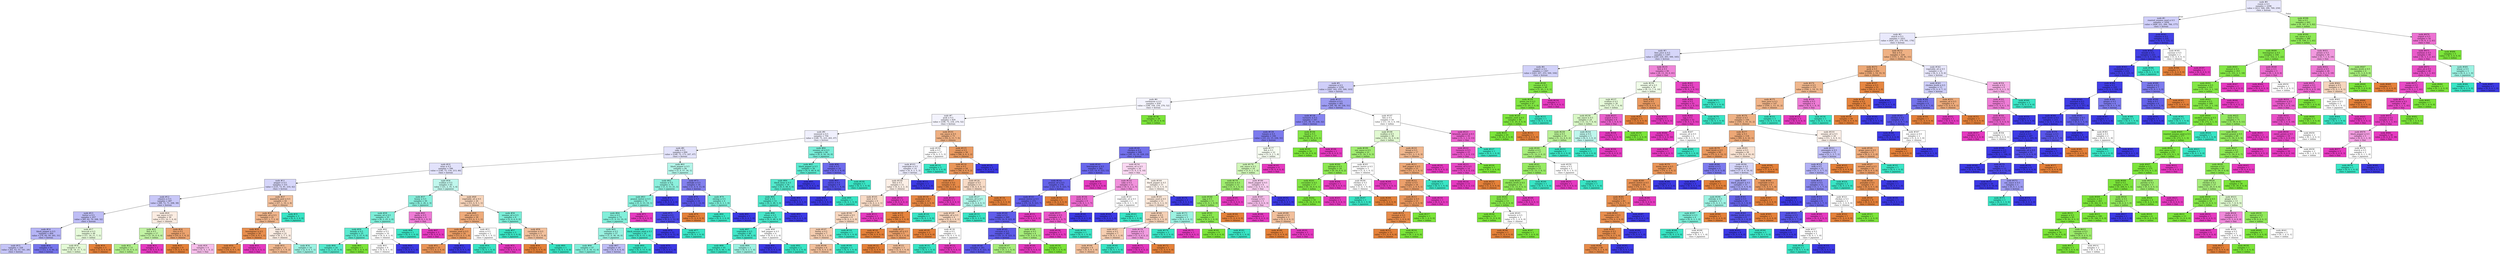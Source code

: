 digraph Tree {
node [shape=box, style="filled", color="black"] ;
0 [label=<node &#35;0<br/>cumin &le; 0.5<br/>samples = 2298<br/>value = [412, 568, 290, 769, 259]<br/>class = korean>, fillcolor="#e8e8fc"] ;
1 [label=<node &#35;1<br/>roasted_sesame_seed &le; 0.5<br/>samples = 1856<br/>value = [408, 221, 284, 766, 177]<br/>class = korean>, fillcolor="#cfcef9"] ;
0 -> 1 [labeldistance=2.5, labelangle=45, headlabel="True"] ;
2 [label=<node &#35;2<br/>starch &le; 0.5<br/>samples = 1621<br/>value = [404, 221, 279, 541, 176]<br/>class = korean>, fillcolor="#e9e9fc"] ;
1 -> 2 ;
3 [label=<node &#35;3<br/>lime_juice &le; 0.5<br/>samples = 1397<br/>value = [249, 220, 263, 500, 165]<br/>class = korean>, fillcolor="#d6d6fa"] ;
2 -> 3 ;
4 [label=<node &#35;4<br/>yogurt &le; 0.5<br/>samples = 1307<br/>value = [243, 207, 253, 500, 104]<br/>class = korean>, fillcolor="#d1d1f9"] ;
3 -> 4 ;
5 [label=<node &#35;5<br/>cayenne &le; 0.5<br/>samples = 1259<br/>value = [242, 162, 252, 500, 103]<br/>class = korean>, fillcolor="#cfcef9"] ;
4 -> 5 ;
6 [label=<node &#35;6<br/>cardamom &le; 0.5<br/>samples = 858<br/>value = [198, 104, 234, 270, 52]<br/>class = korean>, fillcolor="#f4f4fe"] ;
5 -> 6 ;
7 [label=<node &#35;7<br/>pork &le; 0.5<br/>samples = 829<br/>value = [198, 75, 234, 270, 52]<br/>class = korean>, fillcolor="#f3f3fd"] ;
6 -> 7 ;
8 [label=<node &#35;8<br/>seaweed &le; 0.5<br/>samples = 756<br/>value = [148, 75, 223, 263, 47]<br/>class = korean>, fillcolor="#f0f0fd"] ;
7 -> 8 ;
9 [label=<node &#35;9<br/>sake &le; 0.5<br/>samples = 690<br/>value = [148, 75, 173, 247, 47]<br/>class = korean>, fillcolor="#e3e3fb"] ;
8 -> 9 ;
10 [label=<node &#35;10<br/>wine &le; 0.5<br/>samples = 596<br/>value = [146, 75, 116, 213, 46]<br/>class = korean>, fillcolor="#e2e2fb"] ;
9 -> 10 ;
11 [label=<node &#35;11<br/>pepper &le; 0.5<br/>samples = 531<br/>value = [125, 73, 81, 210, 42]<br/>class = korean>, fillcolor="#d6d6fa"] ;
10 -> 11 ;
12 [label=<node &#35;12<br/>cilantro &le; 0.5<br/>samples = 487<br/>value = [98, 72, 71, 208, 38]<br/>class = korean>, fillcolor="#c8c7f8"] ;
11 -> 12 ;
13 [label=<node &#35;13<br/>butter &le; 0.5<br/>samples = 457<br/>value = [85, 62, 70, 208, 32]<br/>class = korean>, fillcolor="#bfbef6"] ;
12 -> 13 ;
14 [label=<node &#35;14<br/>black_pepper &le; 0.5<br/>samples = 409<br/>value = [74, 44, 59, 201, 31]<br/>class = korean>, fillcolor="#b5b4f5"] ;
13 -> 14 ;
15 [label=<node &#35;15<br/>samples = 328<br/>value = [62, 43, 53, 141, 29]<br/>class = korean>, fillcolor="#c5c4f7"] ;
14 -> 15 ;
16 [label=<node &#35;16<br/>samples = 81<br/>value = [12, 1, 6, 60, 2]<br/>class = korean>, fillcolor="#7775ed"] ;
14 -> 16 ;
17 [label=<node &#35;17<br/>broccoli &le; 0.5<br/>samples = 48<br/>value = [11, 18, 11, 7, 1]<br/>class = indian>, fillcolor="#e6fada"] ;
13 -> 17 ;
18 [label=<node &#35;18<br/>samples = 45<br/>value = [8, 18, 11, 7, 1]<br/>class = indian>, fillcolor="#e4fad6"] ;
17 -> 18 ;
19 [label=<node &#35;19<br/>samples = 3<br/>value = [3, 0, 0, 0, 0]<br/>class = chinese>, fillcolor="#e58139"] ;
17 -> 19 ;
20 [label=<node &#35;20<br/>soy_sauce &le; 0.5<br/>samples = 30<br/>value = [13, 10, 1, 0, 6]<br/>class = chinese>, fillcolor="#fbece1"] ;
12 -> 20 ;
21 [label=<node &#35;21<br/>fish &le; 0.5<br/>samples = 17<br/>value = [3, 10, 0, 0, 4]<br/>class = indian>, fillcolor="#c2f3a4"] ;
20 -> 21 ;
22 [label=<node &#35;22<br/>samples = 15<br/>value = [3, 10, 0, 0, 2]<br/>class = indian>, fillcolor="#b2f08c"] ;
21 -> 22 ;
23 [label=<node &#35;23<br/>samples = 2<br/>value = [0, 0, 0, 0, 2]<br/>class = thai>, fillcolor="#e539c0"] ;
21 -> 23 ;
24 [label=<node &#35;24<br/>rice &le; 0.5<br/>samples = 13<br/>value = [10, 0, 1, 0, 2]<br/>class = chinese>, fillcolor="#eca36f"] ;
20 -> 24 ;
25 [label=<node &#35;25<br/>samples = 9<br/>value = [9, 0, 0, 0, 0]<br/>class = chinese>, fillcolor="#e58139"] ;
24 -> 25 ;
26 [label=<node &#35;26<br/>samples = 4<br/>value = [1, 0, 1, 0, 2]<br/>class = thai>, fillcolor="#f6bdea"] ;
24 -> 26 ;
27 [label=<node &#35;27<br/>mandarin_peel &le; 0.5<br/>samples = 44<br/>value = [27, 1, 10, 2, 4]<br/>class = chinese>, fillcolor="#f2c09c"] ;
11 -> 27 ;
28 [label=<node &#35;28<br/>vegetable_oil &le; 0.5<br/>samples = 41<br/>value = [27, 1, 7, 2, 4]<br/>class = chinese>, fillcolor="#f0b58b"] ;
27 -> 28 ;
29 [label=<node &#35;29<br/>lemongrass &le; 0.5<br/>samples = 20<br/>value = [18, 0, 0, 1, 1]<br/>class = chinese>, fillcolor="#e88e4e"] ;
28 -> 29 ;
30 [label=<node &#35;30<br/>samples = 19<br/>value = [18, 0, 0, 1, 0]<br/>class = chinese>, fillcolor="#e68844"] ;
29 -> 30 ;
31 [label=<node &#35;31<br/>samples = 1<br/>value = [0, 0, 0, 0, 1]<br/>class = thai>, fillcolor="#e539c0"] ;
29 -> 31 ;
32 [label=<node &#35;32<br/>egg &le; 0.5<br/>samples = 21<br/>value = [9, 1, 7, 1, 3]<br/>class = chinese>, fillcolor="#fbede3"] ;
28 -> 32 ;
33 [label=<node &#35;33<br/>samples = 11<br/>value = [7, 1, 1, 0, 2]<br/>class = chinese>, fillcolor="#f1b991"] ;
32 -> 33 ;
34 [label=<node &#35;34<br/>samples = 10<br/>value = [2, 0, 6, 1, 1]<br/>class = japanese>, fillcolor="#9cf2e2"] ;
32 -> 34 ;
35 [label=<node &#35;35<br/>samples = 3<br/>value = [0, 0, 3, 0, 0]<br/>class = japanese>, fillcolor="#39e5c5"] ;
27 -> 35 ;
36 [label=<node &#35;36<br/>scallion &le; 0.5<br/>samples = 65<br/>value = [21, 2, 35, 3, 4]<br/>class = japanese>, fillcolor="#c0f7ed"] ;
10 -> 36 ;
37 [label=<node &#35;37<br/>honey &le; 0.5<br/>samples = 39<br/>value = [6, 2, 26, 2, 3]<br/>class = japanese>, fillcolor="#87efdc"] ;
36 -> 37 ;
38 [label=<node &#35;38<br/>sesame_oil &le; 0.5<br/>samples = 35<br/>value = [6, 2, 25, 2, 0]<br/>class = japanese>, fillcolor="#7deed9"] ;
37 -> 38 ;
39 [label=<node &#35;39<br/>brandy &le; 0.5<br/>samples = 25<br/>value = [2, 2, 21, 0, 0]<br/>class = japanese>, fillcolor="#5beacf"] ;
38 -> 39 ;
40 [label=<node &#35;40<br/>samples = 24<br/>value = [2, 1, 21, 0, 0]<br/>class = japanese>, fillcolor="#54e9cd"] ;
39 -> 40 ;
41 [label=<node &#35;41<br/>samples = 1<br/>value = [0, 1, 0, 0, 0]<br/>class = indian>, fillcolor="#7be539"] ;
39 -> 41 ;
42 [label=<node &#35;42<br/>shallot &le; 0.5<br/>samples = 10<br/>value = [4, 0, 4, 2, 0]<br/>class = chinese>, fillcolor="#ffffff"] ;
38 -> 42 ;
43 [label=<node &#35;43<br/>samples = 9<br/>value = [4, 0, 4, 1, 0]<br/>class = chinese>, fillcolor="#ffffff"] ;
42 -> 43 ;
44 [label=<node &#35;44<br/>samples = 1<br/>value = [0, 0, 0, 1, 0]<br/>class = korean>, fillcolor="#3c39e5"] ;
42 -> 44 ;
45 [label=<node &#35;45<br/>garlic &le; 0.5<br/>samples = 4<br/>value = [0, 0, 1, 0, 3]<br/>class = thai>, fillcolor="#ee7bd5"] ;
37 -> 45 ;
46 [label=<node &#35;46<br/>samples = 1<br/>value = [0, 0, 1, 0, 0]<br/>class = japanese>, fillcolor="#39e5c5"] ;
45 -> 46 ;
47 [label=<node &#35;47<br/>samples = 3<br/>value = [0, 0, 0, 0, 3]<br/>class = thai>, fillcolor="#e539c0"] ;
45 -> 47 ;
48 [label=<node &#35;48<br/>vegetable_oil &le; 0.5<br/>samples = 26<br/>value = [15, 0, 9, 1, 1]<br/>class = chinese>, fillcolor="#f6d3b9"] ;
36 -> 48 ;
49 [label=<node &#35;49<br/>olive_oil &le; 0.5<br/>samples = 18<br/>value = [13, 0, 3, 1, 1]<br/>class = chinese>, fillcolor="#eeab7b"] ;
48 -> 49 ;
50 [label=<node &#35;50<br/>sesame_seed &le; 0.5<br/>samples = 16<br/>value = [13, 0, 2, 1, 0]<br/>class = chinese>, fillcolor="#eb9c63"] ;
49 -> 50 ;
51 [label=<node &#35;51<br/>samples = 15<br/>value = [13, 0, 2, 0, 0]<br/>class = chinese>, fillcolor="#e99457"] ;
50 -> 51 ;
52 [label=<node &#35;52<br/>samples = 1<br/>value = [0, 0, 0, 1, 0]<br/>class = korean>, fillcolor="#3c39e5"] ;
50 -> 52 ;
53 [label=<node &#35;53<br/>onion &le; 0.5<br/>samples = 2<br/>value = [0, 0, 1, 0, 1]<br/>class = japanese>, fillcolor="#ffffff"] ;
49 -> 53 ;
54 [label=<node &#35;54<br/>samples = 1<br/>value = [0, 0, 1, 0, 0]<br/>class = japanese>, fillcolor="#39e5c5"] ;
53 -> 54 ;
55 [label=<node &#35;55<br/>samples = 1<br/>value = [0, 0, 0, 0, 1]<br/>class = thai>, fillcolor="#e539c0"] ;
53 -> 55 ;
56 [label=<node &#35;56<br/>sesame_oil &le; 0.5<br/>samples = 8<br/>value = [2, 0, 6, 0, 0]<br/>class = japanese>, fillcolor="#7beed8"] ;
48 -> 56 ;
57 [label=<node &#35;57<br/>samples = 5<br/>value = [0, 0, 5, 0, 0]<br/>class = japanese>, fillcolor="#39e5c5"] ;
56 -> 57 ;
58 [label=<node &#35;58<br/>cucumber &le; 0.5<br/>samples = 3<br/>value = [2, 0, 1, 0, 0]<br/>class = chinese>, fillcolor="#f2c09c"] ;
56 -> 58 ;
59 [label=<node &#35;59<br/>samples = 2<br/>value = [2, 0, 0, 0, 0]<br/>class = chinese>, fillcolor="#e58139"] ;
58 -> 59 ;
60 [label=<node &#35;60<br/>samples = 1<br/>value = [0, 0, 1, 0, 0]<br/>class = japanese>, fillcolor="#39e5c5"] ;
58 -> 60 ;
61 [label=<node &#35;61<br/>black_pepper &le; 0.5<br/>samples = 94<br/>value = [2, 0, 57, 34, 1]<br/>class = japanese>, fillcolor="#b3f5e9"] ;
9 -> 61 ;
62 [label=<node &#35;62<br/>tomato &le; 0.5<br/>samples = 76<br/>value = [1, 0, 53, 21, 1]<br/>class = japanese>, fillcolor="#8cf0dd"] ;
61 -> 62 ;
63 [label=<node &#35;63<br/>peanut_butter &le; 0.5<br/>samples = 74<br/>value = [1, 0, 53, 19, 1]<br/>class = japanese>, fillcolor="#85efdb"] ;
62 -> 63 ;
64 [label=<node &#35;64<br/>rice &le; 0.5<br/>samples = 73<br/>value = [1, 0, 53, 19, 0]<br/>class = japanese>, fillcolor="#82efda"] ;
63 -> 64 ;
65 [label=<node &#35;65<br/>soybean &le; 0.5<br/>samples = 57<br/>value = [1, 0, 38, 18, 0]<br/>class = japanese>, fillcolor="#99f2e1"] ;
64 -> 65 ;
66 [label=<node &#35;66<br/>samples = 47<br/>value = [1, 0, 34, 12, 0]<br/>class = japanese>, fillcolor="#83efdb"] ;
65 -> 66 ;
67 [label=<node &#35;67<br/>samples = 10<br/>value = [0, 0, 4, 6, 0]<br/>class = korean>, fillcolor="#bebdf6"] ;
65 -> 67 ;
68 [label=<node &#35;68<br/>black_sesame_seed &le; 0.5<br/>samples = 16<br/>value = [0, 0, 15, 1, 0]<br/>class = japanese>, fillcolor="#46e7c9"] ;
64 -> 68 ;
69 [label=<node &#35;69<br/>samples = 15<br/>value = [0, 0, 15, 0, 0]<br/>class = japanese>, fillcolor="#39e5c5"] ;
68 -> 69 ;
70 [label=<node &#35;70<br/>samples = 1<br/>value = [0, 0, 0, 1, 0]<br/>class = korean>, fillcolor="#3c39e5"] ;
68 -> 70 ;
71 [label=<node &#35;71<br/>samples = 1<br/>value = [0, 0, 0, 0, 1]<br/>class = thai>, fillcolor="#e539c0"] ;
63 -> 71 ;
72 [label=<node &#35;72<br/>samples = 2<br/>value = [0, 0, 0, 2, 0]<br/>class = korean>, fillcolor="#3c39e5"] ;
62 -> 72 ;
73 [label=<node &#35;73<br/>shiitake &le; 0.5<br/>samples = 18<br/>value = [1, 0, 4, 13, 0]<br/>class = korean>, fillcolor="#8280ee"] ;
61 -> 73 ;
74 [label=<node &#35;74<br/>honey &le; 0.5<br/>samples = 14<br/>value = [1, 0, 1, 12, 0]<br/>class = korean>, fillcolor="#5a57e9"] ;
73 -> 74 ;
75 [label=<node &#35;75<br/>bread &le; 0.5<br/>samples = 13<br/>value = [0, 0, 1, 12, 0]<br/>class = korean>, fillcolor="#4c49e7"] ;
74 -> 75 ;
76 [label=<node &#35;76<br/>samples = 12<br/>value = [0, 0, 0, 12, 0]<br/>class = korean>, fillcolor="#3c39e5"] ;
75 -> 76 ;
77 [label=<node &#35;77<br/>samples = 1<br/>value = [0, 0, 1, 0, 0]<br/>class = japanese>, fillcolor="#39e5c5"] ;
75 -> 77 ;
78 [label=<node &#35;78<br/>samples = 1<br/>value = [1, 0, 0, 0, 0]<br/>class = chinese>, fillcolor="#e58139"] ;
74 -> 78 ;
79 [label=<node &#35;79<br/>shrimp &le; 0.5<br/>samples = 4<br/>value = [0, 0, 3, 1, 0]<br/>class = japanese>, fillcolor="#7beed8"] ;
73 -> 79 ;
80 [label=<node &#35;80<br/>samples = 3<br/>value = [0, 0, 3, 0, 0]<br/>class = japanese>, fillcolor="#39e5c5"] ;
79 -> 80 ;
81 [label=<node &#35;81<br/>samples = 1<br/>value = [0, 0, 0, 1, 0]<br/>class = korean>, fillcolor="#3c39e5"] ;
79 -> 81 ;
82 [label=<node &#35;82<br/>sesame_oil &le; 0.5<br/>samples = 66<br/>value = [0, 0, 50, 16, 0]<br/>class = japanese>, fillcolor="#78edd8"] ;
8 -> 82 ;
83 [label=<node &#35;83<br/>black_pepper &le; 0.5<br/>samples = 56<br/>value = [0, 0, 48, 8, 0]<br/>class = japanese>, fillcolor="#5ae9cf"] ;
82 -> 83 ;
84 [label=<node &#35;84<br/>black_bean &le; 0.5<br/>samples = 54<br/>value = [0, 0, 48, 6, 0]<br/>class = japanese>, fillcolor="#52e8cc"] ;
83 -> 84 ;
85 [label=<node &#35;85<br/>beef &le; 0.5<br/>samples = 53<br/>value = [0, 0, 48, 5, 0]<br/>class = japanese>, fillcolor="#4ee8cb"] ;
84 -> 85 ;
86 [label=<node &#35;86<br/>wheat &le; 0.5<br/>samples = 52<br/>value = [0, 0, 48, 4, 0]<br/>class = japanese>, fillcolor="#49e7ca"] ;
85 -> 86 ;
87 [label=<node &#35;87<br/>vegetable &le; 0.5<br/>samples = 48<br/>value = [0, 0, 46, 2, 0]<br/>class = japanese>, fillcolor="#42e6c8"] ;
86 -> 87 ;
88 [label=<node &#35;88<br/>samples = 45<br/>value = [0, 0, 44, 1, 0]<br/>class = japanese>, fillcolor="#3de6c6"] ;
87 -> 88 ;
89 [label=<node &#35;89<br/>samples = 3<br/>value = [0, 0, 2, 1, 0]<br/>class = japanese>, fillcolor="#9cf2e2"] ;
87 -> 89 ;
90 [label=<node &#35;90<br/>bell_pepper &le; 0.5<br/>samples = 4<br/>value = [0, 0, 2, 2, 0]<br/>class = japanese>, fillcolor="#ffffff"] ;
86 -> 90 ;
91 [label=<node &#35;91<br/>samples = 2<br/>value = [0, 0, 0, 2, 0]<br/>class = korean>, fillcolor="#3c39e5"] ;
90 -> 91 ;
92 [label=<node &#35;92<br/>samples = 2<br/>value = [0, 0, 2, 0, 0]<br/>class = japanese>, fillcolor="#39e5c5"] ;
90 -> 92 ;
93 [label=<node &#35;93<br/>samples = 1<br/>value = [0, 0, 0, 1, 0]<br/>class = korean>, fillcolor="#3c39e5"] ;
85 -> 93 ;
94 [label=<node &#35;94<br/>samples = 1<br/>value = [0, 0, 0, 1, 0]<br/>class = korean>, fillcolor="#3c39e5"] ;
84 -> 94 ;
95 [label=<node &#35;95<br/>samples = 2<br/>value = [0, 0, 0, 2, 0]<br/>class = korean>, fillcolor="#3c39e5"] ;
83 -> 95 ;
96 [label=<node &#35;96<br/>crab &le; 0.5<br/>samples = 10<br/>value = [0, 0, 2, 8, 0]<br/>class = korean>, fillcolor="#6d6aec"] ;
82 -> 96 ;
97 [label=<node &#35;97<br/>carrot &le; 0.5<br/>samples = 9<br/>value = [0, 0, 1, 8, 0]<br/>class = korean>, fillcolor="#5452e8"] ;
96 -> 97 ;
98 [label=<node &#35;98<br/>samples = 8<br/>value = [0, 0, 0, 8, 0]<br/>class = korean>, fillcolor="#3c39e5"] ;
97 -> 98 ;
99 [label=<node &#35;99<br/>samples = 1<br/>value = [0, 0, 1, 0, 0]<br/>class = japanese>, fillcolor="#39e5c5"] ;
97 -> 99 ;
100 [label=<node &#35;100<br/>samples = 1<br/>value = [0, 0, 1, 0, 0]<br/>class = japanese>, fillcolor="#39e5c5"] ;
96 -> 100 ;
101 [label=<node &#35;101<br/>soy_sauce &le; 0.5<br/>samples = 73<br/>value = [50, 0, 11, 7, 5]<br/>class = chinese>, fillcolor="#efb082"] ;
7 -> 101 ;
102 [label=<node &#35;102<br/>milk &le; 0.5<br/>samples = 17<br/>value = [4, 0, 5, 5, 3]<br/>class = japanese>, fillcolor="#ffffff"] ;
101 -> 102 ;
103 [label=<node &#35;103<br/>vegetable &le; 0.5<br/>samples = 14<br/>value = [4, 0, 2, 5, 3]<br/>class = korean>, fillcolor="#ebebfc"] ;
102 -> 103 ;
104 [label=<node &#35;104<br/>fish &le; 0.5<br/>samples = 11<br/>value = [4, 0, 2, 2, 3]<br/>class = chinese>, fillcolor="#fcefe6"] ;
103 -> 104 ;
105 [label=<node &#35;105<br/>mint &le; 0.5<br/>samples = 9<br/>value = [4, 0, 2, 2, 1]<br/>class = chinese>, fillcolor="#f8dbc6"] ;
104 -> 105 ;
106 [label=<node &#35;106<br/>beef_broth &le; 0.5<br/>samples = 8<br/>value = [4, 0, 2, 2, 0]<br/>class = chinese>, fillcolor="#f6d5bd"] ;
105 -> 106 ;
107 [label=<node &#35;107<br/>barley &le; 0.5<br/>samples = 7<br/>value = [4, 0, 1, 2, 0]<br/>class = chinese>, fillcolor="#f5cdb0"] ;
106 -> 107 ;
108 [label=<node &#35;108<br/>samples = 6<br/>value = [4, 0, 0, 2, 0]<br/>class = chinese>, fillcolor="#f2c09c"] ;
107 -> 108 ;
109 [label=<node &#35;109<br/>samples = 1<br/>value = [0, 0, 1, 0, 0]<br/>class = japanese>, fillcolor="#39e5c5"] ;
107 -> 109 ;
110 [label=<node &#35;110<br/>samples = 1<br/>value = [0, 0, 1, 0, 0]<br/>class = japanese>, fillcolor="#39e5c5"] ;
106 -> 110 ;
111 [label=<node &#35;111<br/>samples = 1<br/>value = [0, 0, 0, 0, 1]<br/>class = thai>, fillcolor="#e539c0"] ;
105 -> 111 ;
112 [label=<node &#35;112<br/>samples = 2<br/>value = [0, 0, 0, 0, 2]<br/>class = thai>, fillcolor="#e539c0"] ;
104 -> 112 ;
113 [label=<node &#35;113<br/>samples = 3<br/>value = [0, 0, 0, 3, 0]<br/>class = korean>, fillcolor="#3c39e5"] ;
103 -> 113 ;
114 [label=<node &#35;114<br/>samples = 3<br/>value = [0, 0, 3, 0, 0]<br/>class = japanese>, fillcolor="#39e5c5"] ;
102 -> 114 ;
115 [label=<node &#35;115<br/>yeast &le; 0.5<br/>samples = 56<br/>value = [46, 0, 6, 2, 2]<br/>class = chinese>, fillcolor="#ea9a61"] ;
101 -> 115 ;
116 [label=<node &#35;116<br/>rice &le; 0.5<br/>samples = 54<br/>value = [46, 0, 6, 0, 2]<br/>class = chinese>, fillcolor="#e9965a"] ;
115 -> 116 ;
117 [label=<node &#35;117<br/>coconut &le; 0.5<br/>samples = 43<br/>value = [40, 0, 2, 0, 1]<br/>class = chinese>, fillcolor="#e78a47"] ;
116 -> 117 ;
118 [label=<node &#35;118<br/>enokidake &le; 0.5<br/>samples = 42<br/>value = [40, 0, 2, 0, 0]<br/>class = chinese>, fillcolor="#e68743"] ;
117 -> 118 ;
119 [label=<node &#35;119<br/>sake &le; 0.5<br/>samples = 41<br/>value = [40, 0, 1, 0, 0]<br/>class = chinese>, fillcolor="#e6843e"] ;
118 -> 119 ;
120 [label=<node &#35;120<br/>samples = 36<br/>value = [36, 0, 0, 0, 0]<br/>class = chinese>, fillcolor="#e58139"] ;
119 -> 120 ;
121 [label=<node &#35;121<br/>vegetable_oil &le; 0.5<br/>samples = 5<br/>value = [4, 0, 1, 0, 0]<br/>class = chinese>, fillcolor="#eca06a"] ;
119 -> 121 ;
122 [label=<node &#35;122<br/>samples = 2<br/>value = [2, 0, 0, 0, 0]<br/>class = chinese>, fillcolor="#e58139"] ;
121 -> 122 ;
123 [label=<node &#35;123<br/>samples = 3<br/>value = [2, 0, 1, 0, 0]<br/>class = chinese>, fillcolor="#f2c09c"] ;
121 -> 123 ;
124 [label=<node &#35;124<br/>samples = 1<br/>value = [0, 0, 1, 0, 0]<br/>class = japanese>, fillcolor="#39e5c5"] ;
118 -> 124 ;
125 [label=<node &#35;125<br/>samples = 1<br/>value = [0, 0, 0, 0, 1]<br/>class = thai>, fillcolor="#e539c0"] ;
117 -> 125 ;
126 [label=<node &#35;126<br/>pepper &le; 0.5<br/>samples = 11<br/>value = [6, 0, 4, 0, 1]<br/>class = chinese>, fillcolor="#f8dbc6"] ;
116 -> 126 ;
127 [label=<node &#35;127<br/>sesame_oil &le; 0.5<br/>samples = 7<br/>value = [2, 0, 4, 0, 1]<br/>class = japanese>, fillcolor="#b0f5e8"] ;
126 -> 127 ;
128 [label=<node &#35;128<br/>vegetable_oil &le; 0.5<br/>samples = 4<br/>value = [2, 0, 1, 0, 1]<br/>class = chinese>, fillcolor="#f6d5bd"] ;
127 -> 128 ;
129 [label=<node &#35;129<br/>samples = 2<br/>value = [2, 0, 0, 0, 0]<br/>class = chinese>, fillcolor="#e58139"] ;
128 -> 129 ;
130 [label=<node &#35;130<br/>crab &le; 0.5<br/>samples = 2<br/>value = [0, 0, 1, 0, 1]<br/>class = japanese>, fillcolor="#ffffff"] ;
128 -> 130 ;
131 [label=<node &#35;131<br/>samples = 1<br/>value = [0, 0, 1, 0, 0]<br/>class = japanese>, fillcolor="#39e5c5"] ;
130 -> 131 ;
132 [label=<node &#35;132<br/>samples = 1<br/>value = [0, 0, 0, 0, 1]<br/>class = thai>, fillcolor="#e539c0"] ;
130 -> 132 ;
133 [label=<node &#35;133<br/>samples = 3<br/>value = [0, 0, 3, 0, 0]<br/>class = japanese>, fillcolor="#39e5c5"] ;
127 -> 133 ;
134 [label=<node &#35;134<br/>samples = 4<br/>value = [4, 0, 0, 0, 0]<br/>class = chinese>, fillcolor="#e58139"] ;
126 -> 134 ;
135 [label=<node &#35;135<br/>samples = 2<br/>value = [0, 0, 0, 2, 0]<br/>class = korean>, fillcolor="#3c39e5"] ;
115 -> 135 ;
136 [label=<node &#35;136<br/>samples = 29<br/>value = [0, 29, 0, 0, 0]<br/>class = indian>, fillcolor="#7be539"] ;
6 -> 136 ;
137 [label=<node &#35;137<br/>cilantro &le; 0.5<br/>samples = 401<br/>value = [44, 58, 18, 230, 51]<br/>class = korean>, fillcolor="#9d9cf2"] ;
5 -> 137 ;
138 [label=<node &#35;138<br/>turmeric &le; 0.5<br/>samples = 347<br/>value = [31, 39, 15, 230, 32]<br/>class = korean>, fillcolor="#8684ef"] ;
137 -> 138 ;
139 [label=<node &#35;139<br/>tomato &le; 0.5<br/>samples = 330<br/>value = [31, 23, 15, 230, 31]<br/>class = korean>, fillcolor="#7d7bee"] ;
138 -> 139 ;
140 [label=<node &#35;140<br/>chicken &le; 0.5<br/>samples = 308<br/>value = [28, 14, 14, 229, 23]<br/>class = korean>, fillcolor="#7371ec"] ;
139 -> 140 ;
141 [label=<node &#35;141<br/>lemongrass &le; 0.5<br/>samples = 282<br/>value = [23, 14, 9, 223, 13]<br/>class = korean>, fillcolor="#6866eb"] ;
140 -> 141 ;
142 [label=<node &#35;142<br/>peanut_oil &le; 0.5<br/>samples = 276<br/>value = [23, 14, 9, 223, 7]<br/>class = korean>, fillcolor="#6562ea"] ;
141 -> 142 ;
143 [label=<node &#35;143<br/>peanut_butter &le; 0.5<br/>samples = 272<br/>value = [19, 14, 9, 223, 7]<br/>class = korean>, fillcolor="#625fea"] ;
142 -> 143 ;
144 [label=<node &#35;144<br/>cider &le; 0.5<br/>samples = 269<br/>value = [19, 14, 9, 223, 4]<br/>class = korean>, fillcolor="#605dea"] ;
143 -> 144 ;
145 [label=<node &#35;145<br/>coconut &le; 0.5<br/>samples = 265<br/>value = [19, 11, 9, 223, 3]<br/>class = korean>, fillcolor="#5d5be9"] ;
144 -> 145 ;
146 [label=<node &#35;146<br/>samples = 261<br/>value = [19, 8, 8, 223, 3]<br/>class = korean>, fillcolor="#5b58e9"] ;
145 -> 146 ;
147 [label=<node &#35;147<br/>samples = 4<br/>value = [0, 3, 1, 0, 0]<br/>class = indian>, fillcolor="#a7ee7b"] ;
145 -> 147 ;
148 [label=<node &#35;148<br/>ginger &le; 0.5<br/>samples = 4<br/>value = [0, 3, 0, 0, 1]<br/>class = indian>, fillcolor="#a7ee7b"] ;
144 -> 148 ;
149 [label=<node &#35;149<br/>samples = 1<br/>value = [0, 0, 0, 0, 1]<br/>class = thai>, fillcolor="#e539c0"] ;
148 -> 149 ;
150 [label=<node &#35;150<br/>samples = 3<br/>value = [0, 3, 0, 0, 0]<br/>class = indian>, fillcolor="#7be539"] ;
148 -> 150 ;
151 [label=<node &#35;151<br/>samples = 3<br/>value = [0, 0, 0, 0, 3]<br/>class = thai>, fillcolor="#e539c0"] ;
143 -> 151 ;
152 [label=<node &#35;152<br/>samples = 4<br/>value = [4, 0, 0, 0, 0]<br/>class = chinese>, fillcolor="#e58139"] ;
142 -> 152 ;
153 [label=<node &#35;153<br/>samples = 6<br/>value = [0, 0, 0, 0, 6]<br/>class = thai>, fillcolor="#e539c0"] ;
141 -> 153 ;
154 [label=<node &#35;154<br/>sesame_oil &le; 0.5<br/>samples = 26<br/>value = [5, 0, 5, 6, 10]<br/>class = thai>, fillcolor="#fad7f2"] ;
140 -> 154 ;
155 [label=<node &#35;155<br/>sake &le; 0.5<br/>samples = 11<br/>value = [0, 0, 2, 2, 7]<br/>class = thai>, fillcolor="#f191dc"] ;
154 -> 155 ;
156 [label=<node &#35;156<br/>meat &le; 0.5<br/>samples = 9<br/>value = [0, 0, 1, 1, 7]<br/>class = thai>, fillcolor="#ec6ad0"] ;
155 -> 156 ;
157 [label=<node &#35;157<br/>shiitake &le; 0.5<br/>samples = 8<br/>value = [0, 0, 1, 0, 7]<br/>class = thai>, fillcolor="#e955c9"] ;
156 -> 157 ;
158 [label=<node &#35;158<br/>samples = 7<br/>value = [0, 0, 0, 0, 7]<br/>class = thai>, fillcolor="#e539c0"] ;
157 -> 158 ;
159 [label=<node &#35;159<br/>samples = 1<br/>value = [0, 0, 1, 0, 0]<br/>class = japanese>, fillcolor="#39e5c5"] ;
157 -> 159 ;
160 [label=<node &#35;160<br/>samples = 1<br/>value = [0, 0, 0, 1, 0]<br/>class = korean>, fillcolor="#3c39e5"] ;
156 -> 160 ;
161 [label=<node &#35;161<br/>vegetable_oil &le; 0.5<br/>samples = 2<br/>value = [0, 0, 1, 1, 0]<br/>class = japanese>, fillcolor="#ffffff"] ;
155 -> 161 ;
162 [label=<node &#35;162<br/>samples = 1<br/>value = [0, 0, 0, 1, 0]<br/>class = korean>, fillcolor="#3c39e5"] ;
161 -> 162 ;
163 [label=<node &#35;163<br/>samples = 1<br/>value = [0, 0, 1, 0, 0]<br/>class = japanese>, fillcolor="#39e5c5"] ;
161 -> 163 ;
164 [label=<node &#35;164<br/>black_pepper &le; 0.5<br/>samples = 15<br/>value = [5, 0, 3, 4, 3]<br/>class = chinese>, fillcolor="#fdf4ed"] ;
154 -> 164 ;
165 [label=<node &#35;165<br/>sesame_seed &le; 0.5<br/>samples = 13<br/>value = [5, 0, 3, 2, 3]<br/>class = chinese>, fillcolor="#fae6d7"] ;
164 -> 165 ;
166 [label=<node &#35;166<br/>pepper &le; 0.5<br/>samples = 10<br/>value = [5, 0, 1, 2, 2]<br/>class = chinese>, fillcolor="#f5d0b5"] ;
165 -> 166 ;
167 [label=<node &#35;167<br/>onion &le; 0.5<br/>samples = 7<br/>value = [4, 0, 1, 2, 0]<br/>class = chinese>, fillcolor="#f5cdb0"] ;
166 -> 167 ;
168 [label=<node &#35;168<br/>samples = 6<br/>value = [4, 0, 0, 2, 0]<br/>class = chinese>, fillcolor="#f2c09c"] ;
167 -> 168 ;
169 [label=<node &#35;169<br/>samples = 1<br/>value = [0, 0, 1, 0, 0]<br/>class = japanese>, fillcolor="#39e5c5"] ;
167 -> 169 ;
170 [label=<node &#35;170<br/>peanut &le; 0.5<br/>samples = 3<br/>value = [1, 0, 0, 0, 2]<br/>class = thai>, fillcolor="#f29ce0"] ;
166 -> 170 ;
171 [label=<node &#35;171<br/>samples = 2<br/>value = [0, 0, 0, 0, 2]<br/>class = thai>, fillcolor="#e539c0"] ;
170 -> 171 ;
172 [label=<node &#35;172<br/>samples = 1<br/>value = [1, 0, 0, 0, 0]<br/>class = chinese>, fillcolor="#e58139"] ;
170 -> 172 ;
173 [label=<node &#35;173<br/>onion &le; 0.5<br/>samples = 3<br/>value = [0, 0, 2, 0, 1]<br/>class = japanese>, fillcolor="#9cf2e2"] ;
165 -> 173 ;
174 [label=<node &#35;174<br/>samples = 2<br/>value = [0, 0, 2, 0, 0]<br/>class = japanese>, fillcolor="#39e5c5"] ;
173 -> 174 ;
175 [label=<node &#35;175<br/>samples = 1<br/>value = [0, 0, 0, 0, 1]<br/>class = thai>, fillcolor="#e539c0"] ;
173 -> 175 ;
176 [label=<node &#35;176<br/>samples = 2<br/>value = [0, 0, 0, 2, 0]<br/>class = korean>, fillcolor="#3c39e5"] ;
164 -> 176 ;
177 [label=<node &#35;177<br/>fish &le; 0.5<br/>samples = 22<br/>value = [3, 9, 1, 1, 8]<br/>class = indian>, fillcolor="#f6fdf1"] ;
139 -> 177 ;
178 [label=<node &#35;178<br/>soy_sauce &le; 0.5<br/>samples = 18<br/>value = [3, 9, 1, 1, 4]<br/>class = indian>, fillcolor="#d0f6b8"] ;
177 -> 178 ;
179 [label=<node &#35;179<br/>macaroni &le; 0.5<br/>samples = 12<br/>value = [1, 9, 1, 0, 1]<br/>class = indian>, fillcolor="#9fec6f"] ;
178 -> 179 ;
180 [label=<node &#35;180<br/>egg &le; 0.5<br/>samples = 11<br/>value = [1, 9, 1, 0, 0]<br/>class = indian>, fillcolor="#95ea61"] ;
179 -> 180 ;
181 [label=<node &#35;181<br/>bay &le; 0.5<br/>samples = 10<br/>value = [0, 9, 1, 0, 0]<br/>class = indian>, fillcolor="#8ae84f"] ;
180 -> 181 ;
182 [label=<node &#35;182<br/>samples = 9<br/>value = [0, 9, 0, 0, 0]<br/>class = indian>, fillcolor="#7be539"] ;
181 -> 182 ;
183 [label=<node &#35;183<br/>samples = 1<br/>value = [0, 0, 1, 0, 0]<br/>class = japanese>, fillcolor="#39e5c5"] ;
181 -> 183 ;
184 [label=<node &#35;184<br/>samples = 1<br/>value = [1, 0, 0, 0, 0]<br/>class = chinese>, fillcolor="#e58139"] ;
180 -> 184 ;
185 [label=<node &#35;185<br/>samples = 1<br/>value = [0, 0, 0, 0, 1]<br/>class = thai>, fillcolor="#e539c0"] ;
179 -> 185 ;
186 [label=<node &#35;186<br/>black_pepper &le; 0.5<br/>samples = 6<br/>value = [2, 0, 0, 1, 3]<br/>class = thai>, fillcolor="#f8ceef"] ;
178 -> 186 ;
187 [label=<node &#35;187<br/>vinegar &le; 0.5<br/>samples = 5<br/>value = [2, 0, 0, 0, 3]<br/>class = thai>, fillcolor="#f6bdea"] ;
186 -> 187 ;
188 [label=<node &#35;188<br/>samples = 2<br/>value = [0, 0, 0, 0, 2]<br/>class = thai>, fillcolor="#e539c0"] ;
187 -> 188 ;
189 [label=<node &#35;189<br/>squash &le; 0.5<br/>samples = 3<br/>value = [2, 0, 0, 0, 1]<br/>class = chinese>, fillcolor="#f2c09c"] ;
187 -> 189 ;
190 [label=<node &#35;190<br/>samples = 2<br/>value = [2, 0, 0, 0, 0]<br/>class = chinese>, fillcolor="#e58139"] ;
189 -> 190 ;
191 [label=<node &#35;191<br/>samples = 1<br/>value = [0, 0, 0, 0, 1]<br/>class = thai>, fillcolor="#e539c0"] ;
189 -> 191 ;
192 [label=<node &#35;192<br/>samples = 1<br/>value = [0, 0, 0, 1, 0]<br/>class = korean>, fillcolor="#3c39e5"] ;
186 -> 192 ;
193 [label=<node &#35;193<br/>samples = 4<br/>value = [0, 0, 0, 0, 4]<br/>class = thai>, fillcolor="#e539c0"] ;
177 -> 193 ;
194 [label=<node &#35;194<br/>basil &le; 0.5<br/>samples = 17<br/>value = [0, 16, 0, 0, 1]<br/>class = indian>, fillcolor="#83e745"] ;
138 -> 194 ;
195 [label=<node &#35;195<br/>samples = 16<br/>value = [0, 16, 0, 0, 0]<br/>class = indian>, fillcolor="#7be539"] ;
194 -> 195 ;
196 [label=<node &#35;196<br/>samples = 1<br/>value = [0, 0, 0, 0, 1]<br/>class = thai>, fillcolor="#e539c0"] ;
194 -> 196 ;
197 [label=<node &#35;197<br/>fish &le; 0.5<br/>samples = 54<br/>value = [13, 19, 3, 0, 19]<br/>class = indian>, fillcolor="#ffffff"] ;
137 -> 197 ;
198 [label=<node &#35;198<br/>scallion &le; 0.5<br/>samples = 38<br/>value = [12, 18, 2, 0, 6]<br/>class = indian>, fillcolor="#e1f9d1"] ;
197 -> 198 ;
199 [label=<node &#35;199<br/>soy_sauce &le; 0.5<br/>samples = 21<br/>value = [1, 16, 1, 0, 3]<br/>class = indian>, fillcolor="#a0ec70"] ;
198 -> 199 ;
200 [label=<node &#35;200<br/>galanga &le; 0.5<br/>samples = 18<br/>value = [0, 16, 0, 0, 2]<br/>class = indian>, fillcolor="#8ce852"] ;
199 -> 200 ;
201 [label=<node &#35;201<br/>cucumber &le; 0.5<br/>samples = 17<br/>value = [0, 16, 0, 0, 1]<br/>class = indian>, fillcolor="#83e745"] ;
200 -> 201 ;
202 [label=<node &#35;202<br/>samples = 16<br/>value = [0, 16, 0, 0, 0]<br/>class = indian>, fillcolor="#7be539"] ;
201 -> 202 ;
203 [label=<node &#35;203<br/>samples = 1<br/>value = [0, 0, 0, 0, 1]<br/>class = thai>, fillcolor="#e539c0"] ;
201 -> 203 ;
204 [label=<node &#35;204<br/>samples = 1<br/>value = [0, 0, 0, 0, 1]<br/>class = thai>, fillcolor="#e539c0"] ;
200 -> 204 ;
205 [label=<node &#35;205<br/>peanut_butter &le; 0.5<br/>samples = 3<br/>value = [1, 0, 1, 0, 1]<br/>class = chinese>, fillcolor="#ffffff"] ;
199 -> 205 ;
206 [label=<node &#35;206<br/>chicken &le; 0.5<br/>samples = 2<br/>value = [1, 0, 1, 0, 0]<br/>class = chinese>, fillcolor="#ffffff"] ;
205 -> 206 ;
207 [label=<node &#35;207<br/>samples = 1<br/>value = [0, 0, 1, 0, 0]<br/>class = japanese>, fillcolor="#39e5c5"] ;
206 -> 207 ;
208 [label=<node &#35;208<br/>samples = 1<br/>value = [1, 0, 0, 0, 0]<br/>class = chinese>, fillcolor="#e58139"] ;
206 -> 208 ;
209 [label=<node &#35;209<br/>samples = 1<br/>value = [0, 0, 0, 0, 1]<br/>class = thai>, fillcolor="#e539c0"] ;
205 -> 209 ;
210 [label=<node &#35;210<br/>bread &le; 0.5<br/>samples = 17<br/>value = [11, 2, 1, 0, 3]<br/>class = chinese>, fillcolor="#f0b78e"] ;
198 -> 210 ;
211 [label=<node &#35;211<br/>bell_pepper &le; 0.5<br/>samples = 15<br/>value = [11, 2, 1, 0, 1]<br/>class = chinese>, fillcolor="#eda876"] ;
210 -> 211 ;
212 [label=<node &#35;212<br/>oyster &le; 0.5<br/>samples = 14<br/>value = [11, 2, 0, 0, 1]<br/>class = chinese>, fillcolor="#eca06b"] ;
211 -> 212 ;
213 [label=<node &#35;213<br/>coriander &le; 0.5<br/>samples = 13<br/>value = [11, 2, 0, 0, 0]<br/>class = chinese>, fillcolor="#ea985d"] ;
212 -> 213 ;
214 [label=<node &#35;214<br/>coconut &le; 0.5<br/>samples = 12<br/>value = [11, 1, 0, 0, 0]<br/>class = chinese>, fillcolor="#e78c4b"] ;
213 -> 214 ;
215 [label=<node &#35;215<br/>samples = 11<br/>value = [11, 0, 0, 0, 0]<br/>class = chinese>, fillcolor="#e58139"] ;
214 -> 215 ;
216 [label=<node &#35;216<br/>samples = 1<br/>value = [0, 1, 0, 0, 0]<br/>class = indian>, fillcolor="#7be539"] ;
214 -> 216 ;
217 [label=<node &#35;217<br/>samples = 1<br/>value = [0, 1, 0, 0, 0]<br/>class = indian>, fillcolor="#7be539"] ;
213 -> 217 ;
218 [label=<node &#35;218<br/>samples = 1<br/>value = [0, 0, 0, 0, 1]<br/>class = thai>, fillcolor="#e539c0"] ;
212 -> 218 ;
219 [label=<node &#35;219<br/>samples = 1<br/>value = [0, 0, 1, 0, 0]<br/>class = japanese>, fillcolor="#39e5c5"] ;
211 -> 219 ;
220 [label=<node &#35;220<br/>samples = 2<br/>value = [0, 0, 0, 0, 2]<br/>class = thai>, fillcolor="#e539c0"] ;
210 -> 220 ;
221 [label=<node &#35;221<br/>brussels_sprout &le; 0.5<br/>samples = 16<br/>value = [1, 1, 1, 0, 13]<br/>class = thai>, fillcolor="#ea61cd"] ;
197 -> 221 ;
222 [label=<node &#35;222<br/>turmeric &le; 0.5<br/>samples = 15<br/>value = [1, 1, 0, 0, 13]<br/>class = thai>, fillcolor="#e955c9"] ;
221 -> 222 ;
223 [label=<node &#35;223<br/>sesame_oil &le; 0.5<br/>samples = 14<br/>value = [1, 0, 0, 0, 13]<br/>class = thai>, fillcolor="#e748c5"] ;
222 -> 223 ;
224 [label=<node &#35;224<br/>samples = 13<br/>value = [0, 0, 0, 0, 13]<br/>class = thai>, fillcolor="#e539c0"] ;
223 -> 224 ;
225 [label=<node &#35;225<br/>samples = 1<br/>value = [1, 0, 0, 0, 0]<br/>class = chinese>, fillcolor="#e58139"] ;
223 -> 225 ;
226 [label=<node &#35;226<br/>samples = 1<br/>value = [0, 1, 0, 0, 0]<br/>class = indian>, fillcolor="#7be539"] ;
222 -> 226 ;
227 [label=<node &#35;227<br/>samples = 1<br/>value = [0, 0, 1, 0, 0]<br/>class = japanese>, fillcolor="#39e5c5"] ;
221 -> 227 ;
228 [label=<node &#35;228<br/>coconut &le; 0.5<br/>samples = 48<br/>value = [1, 45, 1, 0, 1]<br/>class = indian>, fillcolor="#83e746"] ;
4 -> 228 ;
229 [label=<node &#35;229<br/>green_tea &le; 0.5<br/>samples = 47<br/>value = [1, 45, 1, 0, 0]<br/>class = indian>, fillcolor="#81e642"] ;
228 -> 229 ;
230 [label=<node &#35;230<br/>sesame_seed &le; 0.5<br/>samples = 46<br/>value = [1, 45, 0, 0, 0]<br/>class = indian>, fillcolor="#7ee63d"] ;
229 -> 230 ;
231 [label=<node &#35;231<br/>samples = 45<br/>value = [0, 45, 0, 0, 0]<br/>class = indian>, fillcolor="#7be539"] ;
230 -> 231 ;
232 [label=<node &#35;232<br/>samples = 1<br/>value = [1, 0, 0, 0, 0]<br/>class = chinese>, fillcolor="#e58139"] ;
230 -> 232 ;
233 [label=<node &#35;233<br/>samples = 1<br/>value = [0, 0, 1, 0, 0]<br/>class = japanese>, fillcolor="#39e5c5"] ;
229 -> 233 ;
234 [label=<node &#35;234<br/>samples = 1<br/>value = [0, 0, 0, 0, 1]<br/>class = thai>, fillcolor="#e539c0"] ;
228 -> 234 ;
235 [label=<node &#35;235<br/>fish &le; 0.5<br/>samples = 90<br/>value = [6, 13, 10, 0, 61]<br/>class = thai>, fillcolor="#ef84d8"] ;
3 -> 235 ;
236 [label=<node &#35;236<br/>sesame_oil &le; 0.5<br/>samples = 36<br/>value = [6, 13, 7, 0, 10]<br/>class = indian>, fillcolor="#f0fce8"] ;
235 -> 236 ;
237 [label=<node &#35;237<br/>scallion &le; 0.5<br/>samples = 30<br/>value = [1, 13, 7, 0, 9]<br/>class = indian>, fillcolor="#e6fad9"] ;
236 -> 237 ;
238 [label=<node &#35;238<br/>soy_sauce &le; 0.5<br/>samples = 24<br/>value = [1, 12, 7, 0, 4]<br/>class = indian>, fillcolor="#d8f7c5"] ;
237 -> 238 ;
239 [label=<node &#35;239<br/>wine &le; 0.5<br/>samples = 19<br/>value = [1, 12, 4, 0, 2]<br/>class = indian>, fillcolor="#b9f195"] ;
238 -> 239 ;
240 [label=<node &#35;240<br/>shallot &le; 0.5<br/>samples = 17<br/>value = [1, 12, 2, 0, 2]<br/>class = indian>, fillcolor="#a7ee7b"] ;
239 -> 240 ;
241 [label=<node &#35;241<br/>wasabi &le; 0.5<br/>samples = 15<br/>value = [1, 12, 1, 0, 1]<br/>class = indian>, fillcolor="#97eb63"] ;
240 -> 241 ;
242 [label=<node &#35;242<br/>chicken_broth &le; 0.5<br/>samples = 14<br/>value = [1, 12, 0, 0, 1]<br/>class = indian>, fillcolor="#8fe957"] ;
241 -> 242 ;
243 [label=<node &#35;243<br/>bean &le; 0.5<br/>samples = 13<br/>value = [1, 12, 0, 0, 0]<br/>class = indian>, fillcolor="#86e749"] ;
242 -> 243 ;
244 [label=<node &#35;244<br/>samples = 11<br/>value = [0, 11, 0, 0, 0]<br/>class = indian>, fillcolor="#7be539"] ;
243 -> 244 ;
245 [label=<node &#35;245<br/>turmeric &le; 0.5<br/>samples = 2<br/>value = [1, 1, 0, 0, 0]<br/>class = chinese>, fillcolor="#ffffff"] ;
243 -> 245 ;
246 [label=<node &#35;246<br/>samples = 1<br/>value = [1, 0, 0, 0, 0]<br/>class = chinese>, fillcolor="#e58139"] ;
245 -> 246 ;
247 [label=<node &#35;247<br/>samples = 1<br/>value = [0, 1, 0, 0, 0]<br/>class = indian>, fillcolor="#7be539"] ;
245 -> 247 ;
248 [label=<node &#35;248<br/>samples = 1<br/>value = [0, 0, 0, 0, 1]<br/>class = thai>, fillcolor="#e539c0"] ;
242 -> 248 ;
249 [label=<node &#35;249<br/>samples = 1<br/>value = [0, 0, 1, 0, 0]<br/>class = japanese>, fillcolor="#39e5c5"] ;
241 -> 249 ;
250 [label=<node &#35;250<br/>onion &le; 0.5<br/>samples = 2<br/>value = [0, 0, 1, 0, 1]<br/>class = japanese>, fillcolor="#ffffff"] ;
240 -> 250 ;
251 [label=<node &#35;251<br/>samples = 1<br/>value = [0, 0, 0, 0, 1]<br/>class = thai>, fillcolor="#e539c0"] ;
250 -> 251 ;
252 [label=<node &#35;252<br/>samples = 1<br/>value = [0, 0, 1, 0, 0]<br/>class = japanese>, fillcolor="#39e5c5"] ;
250 -> 252 ;
253 [label=<node &#35;253<br/>samples = 2<br/>value = [0, 0, 2, 0, 0]<br/>class = japanese>, fillcolor="#39e5c5"] ;
239 -> 253 ;
254 [label=<node &#35;254<br/>onion &le; 0.5<br/>samples = 5<br/>value = [0, 0, 3, 0, 2]<br/>class = japanese>, fillcolor="#bdf6ec"] ;
238 -> 254 ;
255 [label=<node &#35;255<br/>samples = 3<br/>value = [0, 0, 3, 0, 0]<br/>class = japanese>, fillcolor="#39e5c5"] ;
254 -> 255 ;
256 [label=<node &#35;256<br/>samples = 2<br/>value = [0, 0, 0, 0, 2]<br/>class = thai>, fillcolor="#e539c0"] ;
254 -> 256 ;
257 [label=<node &#35;257<br/>yogurt &le; 0.5<br/>samples = 6<br/>value = [0, 1, 0, 0, 5]<br/>class = thai>, fillcolor="#ea61cd"] ;
237 -> 257 ;
258 [label=<node &#35;258<br/>samples = 5<br/>value = [0, 0, 0, 0, 5]<br/>class = thai>, fillcolor="#e539c0"] ;
257 -> 258 ;
259 [label=<node &#35;259<br/>samples = 1<br/>value = [0, 1, 0, 0, 0]<br/>class = indian>, fillcolor="#7be539"] ;
257 -> 259 ;
260 [label=<node &#35;260<br/>beef &le; 0.5<br/>samples = 6<br/>value = [5, 0, 0, 0, 1]<br/>class = chinese>, fillcolor="#ea9a61"] ;
236 -> 260 ;
261 [label=<node &#35;261<br/>samples = 5<br/>value = [5, 0, 0, 0, 0]<br/>class = chinese>, fillcolor="#e58139"] ;
260 -> 261 ;
262 [label=<node &#35;262<br/>samples = 1<br/>value = [0, 0, 0, 0, 1]<br/>class = thai>, fillcolor="#e539c0"] ;
260 -> 262 ;
263 [label=<node &#35;263<br/>litchi &le; 0.5<br/>samples = 54<br/>value = [0, 0, 3, 0, 51]<br/>class = thai>, fillcolor="#e745c4"] ;
235 -> 263 ;
264 [label=<node &#35;264<br/>sake &le; 0.5<br/>samples = 53<br/>value = [0, 0, 2, 0, 51]<br/>class = thai>, fillcolor="#e641c2"] ;
263 -> 264 ;
265 [label=<node &#35;265<br/>egg &le; 0.5<br/>samples = 52<br/>value = [0, 0, 1, 0, 51]<br/>class = thai>, fillcolor="#e63dc1"] ;
264 -> 265 ;
266 [label=<node &#35;266<br/>samples = 50<br/>value = [0, 0, 0, 0, 50]<br/>class = thai>, fillcolor="#e539c0"] ;
265 -> 266 ;
267 [label=<node &#35;267<br/>sesame_oil &le; 0.5<br/>samples = 2<br/>value = [0, 0, 1, 0, 1]<br/>class = japanese>, fillcolor="#ffffff"] ;
265 -> 267 ;
268 [label=<node &#35;268<br/>samples = 1<br/>value = [0, 0, 0, 0, 1]<br/>class = thai>, fillcolor="#e539c0"] ;
267 -> 268 ;
269 [label=<node &#35;269<br/>samples = 1<br/>value = [0, 0, 1, 0, 0]<br/>class = japanese>, fillcolor="#39e5c5"] ;
267 -> 269 ;
270 [label=<node &#35;270<br/>samples = 1<br/>value = [0, 0, 1, 0, 0]<br/>class = japanese>, fillcolor="#39e5c5"] ;
264 -> 270 ;
271 [label=<node &#35;271<br/>samples = 1<br/>value = [0, 0, 1, 0, 0]<br/>class = japanese>, fillcolor="#39e5c5"] ;
263 -> 271 ;
272 [label=<node &#35;272<br/>fish &le; 0.5<br/>samples = 224<br/>value = [155, 1, 16, 41, 11]<br/>class = chinese>, fillcolor="#efb184"] ;
2 -> 272 ;
273 [label=<node &#35;273<br/>pork &le; 0.5<br/>samples = 202<br/>value = [149, 1, 14, 33, 5]<br/>class = chinese>, fillcolor="#eda977"] ;
272 -> 273 ;
274 [label=<node &#35;274<br/>coconut &le; 0.5<br/>samples = 151<br/>value = [100, 1, 14, 31, 5]<br/>class = chinese>, fillcolor="#f0b78d"] ;
273 -> 274 ;
275 [label=<node &#35;275<br/>lime_juice &le; 0.5<br/>samples = 147<br/>value = [100, 1, 13, 31, 2]<br/>class = chinese>, fillcolor="#f0b489"] ;
274 -> 275 ;
276 [label=<node &#35;276<br/>wheat &le; 0.5<br/>samples = 144<br/>value = [100, 1, 10, 31, 2]<br/>class = chinese>, fillcolor="#efb286"] ;
275 -> 276 ;
277 [label=<node &#35;277<br/>sake &le; 0.5<br/>samples = 118<br/>value = [89, 0, 6, 22, 1]<br/>class = chinese>, fillcolor="#eda775"] ;
276 -> 277 ;
278 [label=<node &#35;278<br/>beef_broth &le; 0.5<br/>samples = 90<br/>value = [75, 0, 2, 12, 1]<br/>class = chinese>, fillcolor="#ea995f"] ;
277 -> 278 ;
279 [label=<node &#35;279<br/>mung_bean &le; 0.5<br/>samples = 86<br/>value = [74, 0, 2, 9, 1]<br/>class = chinese>, fillcolor="#e99558"] ;
278 -> 279 ;
280 [label=<node &#35;280<br/>peanut_butter &le; 0.5<br/>samples = 84<br/>value = [74, 0, 2, 7, 1]<br/>class = chinese>, fillcolor="#e89153"] ;
279 -> 280 ;
281 [label=<node &#35;281<br/>fruit &le; 0.5<br/>samples = 83<br/>value = [74, 0, 2, 7, 0]<br/>class = chinese>, fillcolor="#e89050"] ;
280 -> 281 ;
282 [label=<node &#35;282<br/>matsutake &le; 0.5<br/>samples = 82<br/>value = [74, 0, 2, 6, 0]<br/>class = chinese>, fillcolor="#e88e4e"] ;
281 -> 282 ;
283 [label=<node &#35;283<br/>octopus &le; 0.5<br/>samples = 81<br/>value = [74, 0, 2, 5, 0]<br/>class = chinese>, fillcolor="#e78d4b"] ;
282 -> 283 ;
284 [label=<node &#35;284<br/>samples = 80<br/>value = [74, 0, 2, 4, 0]<br/>class = chinese>, fillcolor="#e78b49"] ;
283 -> 284 ;
285 [label=<node &#35;285<br/>samples = 1<br/>value = [0, 0, 0, 1, 0]<br/>class = korean>, fillcolor="#3c39e5"] ;
283 -> 285 ;
286 [label=<node &#35;286<br/>samples = 1<br/>value = [0, 0, 0, 1, 0]<br/>class = korean>, fillcolor="#3c39e5"] ;
282 -> 286 ;
287 [label=<node &#35;287<br/>samples = 1<br/>value = [0, 0, 0, 1, 0]<br/>class = korean>, fillcolor="#3c39e5"] ;
281 -> 287 ;
288 [label=<node &#35;288<br/>samples = 1<br/>value = [0, 0, 0, 0, 1]<br/>class = thai>, fillcolor="#e539c0"] ;
280 -> 288 ;
289 [label=<node &#35;289<br/>samples = 2<br/>value = [0, 0, 0, 2, 0]<br/>class = korean>, fillcolor="#3c39e5"] ;
279 -> 289 ;
290 [label=<node &#35;290<br/>oyster &le; 0.5<br/>samples = 4<br/>value = [1, 0, 0, 3, 0]<br/>class = korean>, fillcolor="#7d7bee"] ;
278 -> 290 ;
291 [label=<node &#35;291<br/>samples = 3<br/>value = [0, 0, 0, 3, 0]<br/>class = korean>, fillcolor="#3c39e5"] ;
290 -> 291 ;
292 [label=<node &#35;292<br/>samples = 1<br/>value = [1, 0, 0, 0, 0]<br/>class = chinese>, fillcolor="#e58139"] ;
290 -> 292 ;
293 [label=<node &#35;293<br/>oyster &le; 0.5<br/>samples = 28<br/>value = [14, 0, 4, 10, 0]<br/>class = chinese>, fillcolor="#f9e3d3"] ;
277 -> 293 ;
294 [label=<node &#35;294<br/>vinegar &le; 0.5<br/>samples = 21<br/>value = [7, 0, 4, 10, 0]<br/>class = korean>, fillcolor="#d5d5f9"] ;
293 -> 294 ;
295 [label=<node &#35;295<br/>black_pepper &le; 0.5<br/>samples = 15<br/>value = [2, 0, 4, 9, 0]<br/>class = korean>, fillcolor="#a6a5f3"] ;
294 -> 295 ;
296 [label=<node &#35;296<br/>shiitake &le; 0.5<br/>samples = 5<br/>value = [1, 0, 3, 1, 0]<br/>class = japanese>, fillcolor="#9cf2e2"] ;
295 -> 296 ;
297 [label=<node &#35;297<br/>mackerel &le; 0.5<br/>samples = 4<br/>value = [0, 0, 3, 1, 0]<br/>class = japanese>, fillcolor="#7beed8"] ;
296 -> 297 ;
298 [label=<node &#35;298<br/>samples = 2<br/>value = [0, 0, 2, 0, 0]<br/>class = japanese>, fillcolor="#39e5c5"] ;
297 -> 298 ;
299 [label=<node &#35;299<br/>samples = 2<br/>value = [0, 0, 1, 1, 0]<br/>class = japanese>, fillcolor="#ffffff"] ;
297 -> 299 ;
300 [label=<node &#35;300<br/>samples = 1<br/>value = [1, 0, 0, 0, 0]<br/>class = chinese>, fillcolor="#e58139"] ;
296 -> 300 ;
301 [label=<node &#35;301<br/>squid &le; 0.5<br/>samples = 10<br/>value = [1, 0, 1, 8, 0]<br/>class = korean>, fillcolor="#6765eb"] ;
295 -> 301 ;
302 [label=<node &#35;302<br/>chicken_broth &le; 0.5<br/>samples = 9<br/>value = [0, 0, 1, 8, 0]<br/>class = korean>, fillcolor="#5452e8"] ;
301 -> 302 ;
303 [label=<node &#35;303<br/>samples = 8<br/>value = [0, 0, 0, 8, 0]<br/>class = korean>, fillcolor="#3c39e5"] ;
302 -> 303 ;
304 [label=<node &#35;304<br/>samples = 1<br/>value = [0, 0, 1, 0, 0]<br/>class = japanese>, fillcolor="#39e5c5"] ;
302 -> 304 ;
305 [label=<node &#35;305<br/>samples = 1<br/>value = [1, 0, 0, 0, 0]<br/>class = chinese>, fillcolor="#e58139"] ;
301 -> 305 ;
306 [label=<node &#35;306<br/>vegetable &le; 0.5<br/>samples = 6<br/>value = [5, 0, 0, 1, 0]<br/>class = chinese>, fillcolor="#ea9a61"] ;
294 -> 306 ;
307 [label=<node &#35;307<br/>samples = 5<br/>value = [5, 0, 0, 0, 0]<br/>class = chinese>, fillcolor="#e58139"] ;
306 -> 307 ;
308 [label=<node &#35;308<br/>samples = 1<br/>value = [0, 0, 0, 1, 0]<br/>class = korean>, fillcolor="#3c39e5"] ;
306 -> 308 ;
309 [label=<node &#35;309<br/>samples = 7<br/>value = [7, 0, 0, 0, 0]<br/>class = chinese>, fillcolor="#e58139"] ;
293 -> 309 ;
310 [label=<node &#35;310<br/>sesame_oil &le; 0.5<br/>samples = 26<br/>value = [11, 1, 4, 9, 1]<br/>class = chinese>, fillcolor="#fcf0e8"] ;
276 -> 310 ;
311 [label=<node &#35;311<br/>pineapple &le; 0.5<br/>samples = 15<br/>value = [3, 1, 3, 7, 1]<br/>class = korean>, fillcolor="#bebdf6"] ;
310 -> 311 ;
312 [label=<node &#35;312<br/>milk &le; 0.5<br/>samples = 13<br/>value = [1, 1, 3, 7, 1]<br/>class = korean>, fillcolor="#b1b0f5"] ;
311 -> 312 ;
313 [label=<node &#35;313<br/>carrot &le; 0.5<br/>samples = 11<br/>value = [1, 1, 1, 7, 1]<br/>class = korean>, fillcolor="#8a88ef"] ;
312 -> 313 ;
314 [label=<node &#35;314<br/>yeast &le; 0.5<br/>samples = 9<br/>value = [0, 0, 1, 7, 1]<br/>class = korean>, fillcolor="#6d6aec"] ;
313 -> 314 ;
315 [label=<node &#35;315<br/>shrimp &le; 0.5<br/>samples = 8<br/>value = [0, 0, 1, 7, 0]<br/>class = korean>, fillcolor="#5855e9"] ;
314 -> 315 ;
316 [label=<node &#35;316<br/>samples = 6<br/>value = [0, 0, 0, 6, 0]<br/>class = korean>, fillcolor="#3c39e5"] ;
315 -> 316 ;
317 [label=<node &#35;317<br/>barley &le; 0.5<br/>samples = 2<br/>value = [0, 0, 1, 1, 0]<br/>class = japanese>, fillcolor="#ffffff"] ;
315 -> 317 ;
318 [label=<node &#35;318<br/>samples = 1<br/>value = [0, 0, 1, 0, 0]<br/>class = japanese>, fillcolor="#39e5c5"] ;
317 -> 318 ;
319 [label=<node &#35;319<br/>samples = 1<br/>value = [0, 0, 0, 1, 0]<br/>class = korean>, fillcolor="#3c39e5"] ;
317 -> 319 ;
320 [label=<node &#35;320<br/>samples = 1<br/>value = [0, 0, 0, 0, 1]<br/>class = thai>, fillcolor="#e539c0"] ;
314 -> 320 ;
321 [label=<node &#35;321<br/>chicken &le; 0.5<br/>samples = 2<br/>value = [1, 1, 0, 0, 0]<br/>class = chinese>, fillcolor="#ffffff"] ;
313 -> 321 ;
322 [label=<node &#35;322<br/>samples = 1<br/>value = [1, 0, 0, 0, 0]<br/>class = chinese>, fillcolor="#e58139"] ;
321 -> 322 ;
323 [label=<node &#35;323<br/>samples = 1<br/>value = [0, 1, 0, 0, 0]<br/>class = indian>, fillcolor="#7be539"] ;
321 -> 323 ;
324 [label=<node &#35;324<br/>samples = 2<br/>value = [0, 0, 2, 0, 0]<br/>class = japanese>, fillcolor="#39e5c5"] ;
312 -> 324 ;
325 [label=<node &#35;325<br/>samples = 2<br/>value = [2, 0, 0, 0, 0]<br/>class = chinese>, fillcolor="#e58139"] ;
311 -> 325 ;
326 [label=<node &#35;326<br/>grape_juice &le; 0.5<br/>samples = 11<br/>value = [8, 0, 1, 2, 0]<br/>class = chinese>, fillcolor="#eeab7b"] ;
310 -> 326 ;
327 [label=<node &#35;327<br/>sesame_seed &le; 0.5<br/>samples = 10<br/>value = [8, 0, 0, 2, 0]<br/>class = chinese>, fillcolor="#eca06a"] ;
326 -> 327 ;
328 [label=<node &#35;328<br/>pumpkin &le; 0.5<br/>samples = 9<br/>value = [8, 0, 0, 1, 0]<br/>class = chinese>, fillcolor="#e89152"] ;
327 -> 328 ;
329 [label=<node &#35;329<br/>samples = 8<br/>value = [8, 0, 0, 0, 0]<br/>class = chinese>, fillcolor="#e58139"] ;
328 -> 329 ;
330 [label=<node &#35;330<br/>samples = 1<br/>value = [0, 0, 0, 1, 0]<br/>class = korean>, fillcolor="#3c39e5"] ;
328 -> 330 ;
331 [label=<node &#35;331<br/>samples = 1<br/>value = [0, 0, 0, 1, 0]<br/>class = korean>, fillcolor="#3c39e5"] ;
327 -> 331 ;
332 [label=<node &#35;332<br/>samples = 1<br/>value = [0, 0, 1, 0, 0]<br/>class = japanese>, fillcolor="#39e5c5"] ;
326 -> 332 ;
333 [label=<node &#35;333<br/>samples = 3<br/>value = [0, 0, 3, 0, 0]<br/>class = japanese>, fillcolor="#39e5c5"] ;
275 -> 333 ;
334 [label=<node &#35;334<br/>vanilla &le; 0.5<br/>samples = 4<br/>value = [0, 0, 1, 0, 3]<br/>class = thai>, fillcolor="#ee7bd5"] ;
274 -> 334 ;
335 [label=<node &#35;335<br/>samples = 3<br/>value = [0, 0, 0, 0, 3]<br/>class = thai>, fillcolor="#e539c0"] ;
334 -> 335 ;
336 [label=<node &#35;336<br/>samples = 1<br/>value = [0, 0, 1, 0, 0]<br/>class = japanese>, fillcolor="#39e5c5"] ;
334 -> 336 ;
337 [label=<node &#35;337<br/>lettuce &le; 0.5<br/>samples = 51<br/>value = [49, 0, 0, 2, 0]<br/>class = chinese>, fillcolor="#e68641"] ;
273 -> 337 ;
338 [label=<node &#35;338<br/>barley &le; 0.5<br/>samples = 50<br/>value = [49, 0, 0, 1, 0]<br/>class = chinese>, fillcolor="#e6843d"] ;
337 -> 338 ;
339 [label=<node &#35;339<br/>samples = 49<br/>value = [49, 0, 0, 0, 0]<br/>class = chinese>, fillcolor="#e58139"] ;
338 -> 339 ;
340 [label=<node &#35;340<br/>samples = 1<br/>value = [0, 0, 0, 1, 0]<br/>class = korean>, fillcolor="#3c39e5"] ;
338 -> 340 ;
341 [label=<node &#35;341<br/>samples = 1<br/>value = [0, 0, 0, 1, 0]<br/>class = korean>, fillcolor="#3c39e5"] ;
337 -> 341 ;
342 [label=<node &#35;342<br/>vegetable_oil &le; 0.5<br/>samples = 22<br/>value = [6, 0, 2, 8, 6]<br/>class = korean>, fillcolor="#e7e6fc"] ;
272 -> 342 ;
343 [label=<node &#35;343<br/>chicken_broth &le; 0.5<br/>samples = 13<br/>value = [5, 0, 0, 7, 1]<br/>class = korean>, fillcolor="#cecef8"] ;
342 -> 343 ;
344 [label=<node &#35;344<br/>crab &le; 0.5<br/>samples = 9<br/>value = [2, 0, 0, 7, 0]<br/>class = korean>, fillcolor="#7472ec"] ;
343 -> 344 ;
345 [label=<node &#35;345<br/>chicken &le; 0.5<br/>samples = 8<br/>value = [1, 0, 0, 7, 0]<br/>class = korean>, fillcolor="#5855e9"] ;
344 -> 345 ;
346 [label=<node &#35;346<br/>samples = 6<br/>value = [0, 0, 0, 6, 0]<br/>class = korean>, fillcolor="#3c39e5"] ;
345 -> 346 ;
347 [label=<node &#35;347<br/>soy_sauce &le; 0.5<br/>samples = 2<br/>value = [1, 0, 0, 1, 0]<br/>class = chinese>, fillcolor="#ffffff"] ;
345 -> 347 ;
348 [label=<node &#35;348<br/>samples = 1<br/>value = [1, 0, 0, 0, 0]<br/>class = chinese>, fillcolor="#e58139"] ;
347 -> 348 ;
349 [label=<node &#35;349<br/>samples = 1<br/>value = [0, 0, 0, 1, 0]<br/>class = korean>, fillcolor="#3c39e5"] ;
347 -> 349 ;
350 [label=<node &#35;350<br/>samples = 1<br/>value = [1, 0, 0, 0, 0]<br/>class = chinese>, fillcolor="#e58139"] ;
344 -> 350 ;
351 [label=<node &#35;351<br/>sesame_oil &le; 0.5<br/>samples = 4<br/>value = [3, 0, 0, 0, 1]<br/>class = chinese>, fillcolor="#eeab7b"] ;
343 -> 351 ;
352 [label=<node &#35;352<br/>samples = 1<br/>value = [0, 0, 0, 0, 1]<br/>class = thai>, fillcolor="#e539c0"] ;
351 -> 352 ;
353 [label=<node &#35;353<br/>samples = 3<br/>value = [3, 0, 0, 0, 0]<br/>class = chinese>, fillcolor="#e58139"] ;
351 -> 353 ;
354 [label=<node &#35;354<br/>wasabi &le; 0.5<br/>samples = 9<br/>value = [1, 0, 2, 1, 5]<br/>class = thai>, fillcolor="#f4aae4"] ;
342 -> 354 ;
355 [label=<node &#35;355<br/>bread &le; 0.5<br/>samples = 7<br/>value = [1, 0, 0, 1, 5]<br/>class = thai>, fillcolor="#ee7bd5"] ;
354 -> 355 ;
356 [label=<node &#35;356<br/>cilantro &le; 0.5<br/>samples = 6<br/>value = [1, 0, 0, 0, 5]<br/>class = thai>, fillcolor="#ea61cd"] ;
355 -> 356 ;
357 [label=<node &#35;357<br/>samples = 4<br/>value = [0, 0, 0, 0, 4]<br/>class = thai>, fillcolor="#e539c0"] ;
356 -> 357 ;
358 [label=<node &#35;358<br/>samples = 2<br/>value = [1, 0, 0, 0, 1]<br/>class = chinese>, fillcolor="#ffffff"] ;
356 -> 358 ;
359 [label=<node &#35;359<br/>samples = 1<br/>value = [0, 0, 0, 1, 0]<br/>class = korean>, fillcolor="#3c39e5"] ;
355 -> 359 ;
360 [label=<node &#35;360<br/>samples = 2<br/>value = [0, 0, 2, 0, 0]<br/>class = japanese>, fillcolor="#39e5c5"] ;
354 -> 360 ;
361 [label=<node &#35;361<br/>cilantro &le; 0.5<br/>samples = 235<br/>value = [4, 0, 5, 225, 1]<br/>class = korean>, fillcolor="#4442e6"] ;
1 -> 361 ;
362 [label=<node &#35;362<br/>wasabi &le; 0.5<br/>samples = 233<br/>value = [3, 0, 5, 225, 0]<br/>class = korean>, fillcolor="#4340e6"] ;
361 -> 362 ;
363 [label=<node &#35;363<br/>enokidake &le; 0.5<br/>samples = 232<br/>value = [3, 0, 4, 225, 0]<br/>class = korean>, fillcolor="#423fe6"] ;
362 -> 363 ;
364 [label=<node &#35;364<br/>tuna &le; 0.5<br/>samples = 225<br/>value = [2, 0, 3, 220, 0]<br/>class = korean>, fillcolor="#403de6"] ;
363 -> 364 ;
365 [label=<node &#35;365<br/>mustard &le; 0.5<br/>samples = 221<br/>value = [2, 0, 2, 217, 0]<br/>class = korean>, fillcolor="#403de5"] ;
364 -> 365 ;
366 [label=<node &#35;366<br/>beef_broth &le; 0.5<br/>samples = 215<br/>value = [2, 0, 1, 212, 0]<br/>class = korean>, fillcolor="#3f3ce5"] ;
365 -> 366 ;
367 [label=<node &#35;367<br/>starch &le; 0.5<br/>samples = 207<br/>value = [1, 0, 1, 205, 0]<br/>class = korean>, fillcolor="#3e3be5"] ;
366 -> 367 ;
368 [label=<node &#35;368<br/>seaweed &le; 0.5<br/>samples = 197<br/>value = [0, 0, 1, 196, 0]<br/>class = korean>, fillcolor="#3d3ae5"] ;
367 -> 368 ;
369 [label=<node &#35;369<br/>samples = 184<br/>value = [0, 0, 0, 184, 0]<br/>class = korean>, fillcolor="#3c39e5"] ;
368 -> 369 ;
370 [label=<node &#35;370<br/>egg &le; 0.5<br/>samples = 13<br/>value = [0, 0, 1, 12, 0]<br/>class = korean>, fillcolor="#4c49e7"] ;
368 -> 370 ;
371 [label=<node &#35;371<br/>samples = 10<br/>value = [0, 0, 0, 10, 0]<br/>class = korean>, fillcolor="#3c39e5"] ;
370 -> 371 ;
372 [label=<node &#35;372<br/>soy_sauce &le; 0.5<br/>samples = 3<br/>value = [0, 0, 1, 2, 0]<br/>class = korean>, fillcolor="#9e9cf2"] ;
370 -> 372 ;
373 [label=<node &#35;373<br/>samples = 1<br/>value = [0, 0, 1, 0, 0]<br/>class = japanese>, fillcolor="#39e5c5"] ;
372 -> 373 ;
374 [label=<node &#35;374<br/>samples = 2<br/>value = [0, 0, 0, 2, 0]<br/>class = korean>, fillcolor="#3c39e5"] ;
372 -> 374 ;
375 [label=<node &#35;375<br/>vegetable_oil &le; 0.5<br/>samples = 10<br/>value = [1, 0, 0, 9, 0]<br/>class = korean>, fillcolor="#524fe8"] ;
367 -> 375 ;
376 [label=<node &#35;376<br/>samples = 9<br/>value = [0, 0, 0, 9, 0]<br/>class = korean>, fillcolor="#3c39e5"] ;
375 -> 376 ;
377 [label=<node &#35;377<br/>samples = 1<br/>value = [1, 0, 0, 0, 0]<br/>class = chinese>, fillcolor="#e58139"] ;
375 -> 377 ;
378 [label=<node &#35;378<br/>vinegar &le; 0.5<br/>samples = 8<br/>value = [1, 0, 0, 7, 0]<br/>class = korean>, fillcolor="#5855e9"] ;
366 -> 378 ;
379 [label=<node &#35;379<br/>samples = 7<br/>value = [0, 0, 0, 7, 0]<br/>class = korean>, fillcolor="#3c39e5"] ;
378 -> 379 ;
380 [label=<node &#35;380<br/>samples = 1<br/>value = [1, 0, 0, 0, 0]<br/>class = chinese>, fillcolor="#e58139"] ;
378 -> 380 ;
381 [label=<node &#35;381<br/>cucumber &le; 0.5<br/>samples = 6<br/>value = [0, 0, 1, 5, 0]<br/>class = korean>, fillcolor="#6361ea"] ;
365 -> 381 ;
382 [label=<node &#35;382<br/>samples = 4<br/>value = [0, 0, 0, 4, 0]<br/>class = korean>, fillcolor="#3c39e5"] ;
381 -> 382 ;
383 [label=<node &#35;383<br/>squid &le; 0.5<br/>samples = 2<br/>value = [0, 0, 1, 1, 0]<br/>class = japanese>, fillcolor="#ffffff"] ;
381 -> 383 ;
384 [label=<node &#35;384<br/>samples = 1<br/>value = [0, 0, 1, 0, 0]<br/>class = japanese>, fillcolor="#39e5c5"] ;
383 -> 384 ;
385 [label=<node &#35;385<br/>samples = 1<br/>value = [0, 0, 0, 1, 0]<br/>class = korean>, fillcolor="#3c39e5"] ;
383 -> 385 ;
386 [label=<node &#35;386<br/>ginger &le; 0.5<br/>samples = 4<br/>value = [0, 0, 1, 3, 0]<br/>class = korean>, fillcolor="#7d7bee"] ;
364 -> 386 ;
387 [label=<node &#35;387<br/>samples = 3<br/>value = [0, 0, 0, 3, 0]<br/>class = korean>, fillcolor="#3c39e5"] ;
386 -> 387 ;
388 [label=<node &#35;388<br/>samples = 1<br/>value = [0, 0, 1, 0, 0]<br/>class = japanese>, fillcolor="#39e5c5"] ;
386 -> 388 ;
389 [label=<node &#35;389<br/>starch &le; 0.5<br/>samples = 7<br/>value = [1, 0, 1, 5, 0]<br/>class = korean>, fillcolor="#7d7bee"] ;
363 -> 389 ;
390 [label=<node &#35;390<br/>kelp &le; 0.5<br/>samples = 6<br/>value = [0, 0, 1, 5, 0]<br/>class = korean>, fillcolor="#6361ea"] ;
389 -> 390 ;
391 [label=<node &#35;391<br/>samples = 5<br/>value = [0, 0, 0, 5, 0]<br/>class = korean>, fillcolor="#3c39e5"] ;
390 -> 391 ;
392 [label=<node &#35;392<br/>samples = 1<br/>value = [0, 0, 1, 0, 0]<br/>class = japanese>, fillcolor="#39e5c5"] ;
390 -> 392 ;
393 [label=<node &#35;393<br/>samples = 1<br/>value = [1, 0, 0, 0, 0]<br/>class = chinese>, fillcolor="#e58139"] ;
389 -> 393 ;
394 [label=<node &#35;394<br/>samples = 1<br/>value = [0, 0, 1, 0, 0]<br/>class = japanese>, fillcolor="#39e5c5"] ;
362 -> 394 ;
395 [label=<node &#35;395<br/>cayenne &le; 0.5<br/>samples = 2<br/>value = [1, 0, 0, 0, 1]<br/>class = chinese>, fillcolor="#ffffff"] ;
361 -> 395 ;
396 [label=<node &#35;396<br/>samples = 1<br/>value = [1, 0, 0, 0, 0]<br/>class = chinese>, fillcolor="#e58139"] ;
395 -> 396 ;
397 [label=<node &#35;397<br/>samples = 1<br/>value = [0, 0, 0, 0, 1]<br/>class = thai>, fillcolor="#e539c0"] ;
395 -> 397 ;
398 [label=<node &#35;398<br/>fish &le; 0.5<br/>samples = 442<br/>value = [4, 347, 6, 3, 82]<br/>class = indian>, fillcolor="#9eec6d"] ;
0 -> 398 [labeldistance=2.5, labelangle=-45, headlabel="False"] ;
399 [label=<node &#35;399<br/>soy_sauce &le; 0.5<br/>samples = 388<br/>value = [4, 339, 3, 1, 41]<br/>class = indian>, fillcolor="#8ee955"] ;
398 -> 399 ;
400 [label=<node &#35;400<br/>lemongrass &le; 0.5<br/>samples = 358<br/>value = [1, 332, 2, 1, 22]<br/>class = indian>, fillcolor="#85e748"] ;
399 -> 400 ;
401 [label=<node &#35;401<br/>mussel &le; 0.5<br/>samples = 353<br/>value = [1, 331, 2, 1, 18]<br/>class = indian>, fillcolor="#84e746"] ;
400 -> 401 ;
402 [label=<node &#35;402<br/>marjoram &le; 0.5<br/>samples = 351<br/>value = [1, 331, 2, 1, 16]<br/>class = indian>, fillcolor="#83e745"] ;
401 -> 402 ;
403 [label=<node &#35;403<br/>coconut &le; 0.5<br/>samples = 349<br/>value = [1, 331, 2, 1, 14]<br/>class = indian>, fillcolor="#82e644"] ;
402 -> 403 ;
404 [label=<node &#35;404<br/>smoked_salmon &le; 0.5<br/>samples = 278<br/>value = [0, 272, 2, 1, 3]<br/>class = indian>, fillcolor="#7ee63d"] ;
403 -> 404 ;
405 [label=<node &#35;405<br/>roasted_sesame_seed &le; 0.5<br/>samples = 277<br/>value = [0, 272, 1, 1, 3]<br/>class = indian>, fillcolor="#7de53d"] ;
404 -> 405 ;
406 [label=<node &#35;406<br/>star_anise &le; 0.5<br/>samples = 276<br/>value = [0, 272, 0, 1, 3]<br/>class = indian>, fillcolor="#7de53c"] ;
405 -> 406 ;
407 [label=<node &#35;407<br/>shallot &le; 0.5<br/>samples = 275<br/>value = [0, 272, 0, 1, 2]<br/>class = indian>, fillcolor="#7ce53b"] ;
406 -> 407 ;
408 [label=<node &#35;408<br/>beef &le; 0.5<br/>samples = 270<br/>value = [0, 268, 0, 1, 1]<br/>class = indian>, fillcolor="#7ce53a"] ;
407 -> 408 ;
409 [label=<node &#35;409<br/>turmeric &le; 0.5<br/>samples = 263<br/>value = [0, 262, 0, 0, 1]<br/>class = indian>, fillcolor="#7ce53a"] ;
408 -> 409 ;
410 [label=<node &#35;410<br/>pepper &le; 0.5<br/>samples = 83<br/>value = [0, 82, 0, 0, 1]<br/>class = indian>, fillcolor="#7de53b"] ;
409 -> 410 ;
411 [label=<node &#35;411<br/>samples = 78<br/>value = [0, 78, 0, 0, 0]<br/>class = indian>, fillcolor="#7be539"] ;
410 -> 411 ;
412 [label=<node &#35;412<br/>cayenne &le; 0.5<br/>samples = 5<br/>value = [0, 4, 0, 0, 1]<br/>class = indian>, fillcolor="#9cec6a"] ;
410 -> 412 ;
413 [label=<node &#35;413<br/>samples = 3<br/>value = [0, 3, 0, 0, 0]<br/>class = indian>, fillcolor="#7be539"] ;
412 -> 413 ;
414 [label=<node &#35;414<br/>samples = 2<br/>value = [0, 1, 0, 0, 1]<br/>class = indian>, fillcolor="#ffffff"] ;
412 -> 414 ;
415 [label=<node &#35;415<br/>samples = 180<br/>value = [0, 180, 0, 0, 0]<br/>class = indian>, fillcolor="#7be539"] ;
409 -> 415 ;
416 [label=<node &#35;416<br/>garlic &le; 0.5<br/>samples = 7<br/>value = [0, 6, 0, 1, 0]<br/>class = indian>, fillcolor="#91e95a"] ;
408 -> 416 ;
417 [label=<node &#35;417<br/>samples = 1<br/>value = [0, 0, 0, 1, 0]<br/>class = korean>, fillcolor="#3c39e5"] ;
416 -> 417 ;
418 [label=<node &#35;418<br/>samples = 6<br/>value = [0, 6, 0, 0, 0]<br/>class = indian>, fillcolor="#7be539"] ;
416 -> 418 ;
419 [label=<node &#35;419<br/>parsley &le; 0.5<br/>samples = 5<br/>value = [0, 4, 0, 0, 1]<br/>class = indian>, fillcolor="#9cec6a"] ;
407 -> 419 ;
420 [label=<node &#35;420<br/>samples = 4<br/>value = [0, 4, 0, 0, 0]<br/>class = indian>, fillcolor="#7be539"] ;
419 -> 420 ;
421 [label=<node &#35;421<br/>samples = 1<br/>value = [0, 0, 0, 0, 1]<br/>class = thai>, fillcolor="#e539c0"] ;
419 -> 421 ;
422 [label=<node &#35;422<br/>samples = 1<br/>value = [0, 0, 0, 0, 1]<br/>class = thai>, fillcolor="#e539c0"] ;
406 -> 422 ;
423 [label=<node &#35;423<br/>samples = 1<br/>value = [0, 0, 1, 0, 0]<br/>class = japanese>, fillcolor="#39e5c5"] ;
405 -> 423 ;
424 [label=<node &#35;424<br/>samples = 1<br/>value = [0, 0, 1, 0, 0]<br/>class = japanese>, fillcolor="#39e5c5"] ;
404 -> 424 ;
425 [label=<node &#35;425<br/>basil &le; 0.5<br/>samples = 71<br/>value = [1, 59, 0, 0, 11]<br/>class = indian>, fillcolor="#95ea61"] ;
403 -> 425 ;
426 [label=<node &#35;426<br/>roasted_peanut &le; 0.5<br/>samples = 69<br/>value = [1, 59, 0, 0, 9]<br/>class = indian>, fillcolor="#91e95a"] ;
425 -> 426 ;
427 [label=<node &#35;427<br/>squash &le; 0.5<br/>samples = 67<br/>value = [1, 59, 0, 0, 7]<br/>class = indian>, fillcolor="#8de853"] ;
426 -> 427 ;
428 [label=<node &#35;428<br/>cayenne &le; 0.5<br/>samples = 66<br/>value = [1, 59, 0, 0, 6]<br/>class = indian>, fillcolor="#8ae850"] ;
427 -> 428 ;
429 [label=<node &#35;429<br/>chicken &le; 0.5<br/>samples = 27<br/>value = [1, 20, 0, 0, 6]<br/>class = indian>, fillcolor="#a7ee7b"] ;
428 -> 429 ;
430 [label=<node &#35;430<br/>peanut_butter &le; 0.5<br/>samples = 14<br/>value = [0, 13, 0, 0, 1]<br/>class = indian>, fillcolor="#85e748"] ;
429 -> 430 ;
431 [label=<node &#35;431<br/>samples = 13<br/>value = [0, 13, 0, 0, 0]<br/>class = indian>, fillcolor="#7be539"] ;
430 -> 431 ;
432 [label=<node &#35;432<br/>samples = 1<br/>value = [0, 0, 0, 0, 1]<br/>class = thai>, fillcolor="#e539c0"] ;
430 -> 432 ;
433 [label=<node &#35;433<br/>ginger &le; 0.5<br/>samples = 13<br/>value = [1, 7, 0, 0, 5]<br/>class = indian>, fillcolor="#def8ce"] ;
429 -> 433 ;
434 [label=<node &#35;434<br/>shallot &le; 0.5<br/>samples = 6<br/>value = [1, 1, 0, 0, 4]<br/>class = thai>, fillcolor="#ef88d9"] ;
433 -> 434 ;
435 [label=<node &#35;435<br/>samples = 4<br/>value = [0, 0, 0, 0, 4]<br/>class = thai>, fillcolor="#e539c0"] ;
434 -> 435 ;
436 [label=<node &#35;436<br/>mango &le; 0.5<br/>samples = 2<br/>value = [1, 1, 0, 0, 0]<br/>class = chinese>, fillcolor="#ffffff"] ;
434 -> 436 ;
437 [label=<node &#35;437<br/>samples = 1<br/>value = [1, 0, 0, 0, 0]<br/>class = chinese>, fillcolor="#e58139"] ;
436 -> 437 ;
438 [label=<node &#35;438<br/>samples = 1<br/>value = [0, 1, 0, 0, 0]<br/>class = indian>, fillcolor="#7be539"] ;
436 -> 438 ;
439 [label=<node &#35;439<br/>apricot &le; 0.5<br/>samples = 7<br/>value = [0, 6, 0, 0, 1]<br/>class = indian>, fillcolor="#91e95a"] ;
433 -> 439 ;
440 [label=<node &#35;440<br/>samples = 5<br/>value = [0, 5, 0, 0, 0]<br/>class = indian>, fillcolor="#7be539"] ;
439 -> 440 ;
441 [label=<node &#35;441<br/>samples = 2<br/>value = [0, 1, 0, 0, 1]<br/>class = indian>, fillcolor="#ffffff"] ;
439 -> 441 ;
442 [label=<node &#35;442<br/>samples = 39<br/>value = [0, 39, 0, 0, 0]<br/>class = indian>, fillcolor="#7be539"] ;
428 -> 442 ;
443 [label=<node &#35;443<br/>samples = 1<br/>value = [0, 0, 0, 0, 1]<br/>class = thai>, fillcolor="#e539c0"] ;
427 -> 443 ;
444 [label=<node &#35;444<br/>samples = 2<br/>value = [0, 0, 0, 0, 2]<br/>class = thai>, fillcolor="#e539c0"] ;
426 -> 444 ;
445 [label=<node &#35;445<br/>samples = 2<br/>value = [0, 0, 0, 0, 2]<br/>class = thai>, fillcolor="#e539c0"] ;
425 -> 445 ;
446 [label=<node &#35;446<br/>samples = 2<br/>value = [0, 0, 0, 0, 2]<br/>class = thai>, fillcolor="#e539c0"] ;
402 -> 446 ;
447 [label=<node &#35;447<br/>samples = 2<br/>value = [0, 0, 0, 0, 2]<br/>class = thai>, fillcolor="#e539c0"] ;
401 -> 447 ;
448 [label=<node &#35;448<br/>lime &le; 0.5<br/>samples = 5<br/>value = [0, 1, 0, 0, 4]<br/>class = thai>, fillcolor="#ec6ad0"] ;
400 -> 448 ;
449 [label=<node &#35;449<br/>samples = 3<br/>value = [0, 0, 0, 0, 3]<br/>class = thai>, fillcolor="#e539c0"] ;
448 -> 449 ;
450 [label=<node &#35;450<br/>samples = 2<br/>value = [0, 1, 0, 0, 1]<br/>class = indian>, fillcolor="#ffffff"] ;
448 -> 450 ;
451 [label=<node &#35;451<br/>potato &le; 0.5<br/>samples = 30<br/>value = [3, 7, 1, 0, 19]<br/>class = thai>, fillcolor="#f198de"] ;
399 -> 451 ;
452 [label=<node &#35;452<br/>starch &le; 0.5<br/>samples = 26<br/>value = [2, 4, 1, 0, 19]<br/>class = thai>, fillcolor="#ed78d4"] ;
451 -> 452 ;
453 [label=<node &#35;453<br/>yogurt &le; 0.5<br/>samples = 22<br/>value = [0, 4, 0, 0, 18]<br/>class = thai>, fillcolor="#eb65ce"] ;
452 -> 453 ;
454 [label=<node &#35;454<br/>cauliflower &le; 0.5<br/>samples = 21<br/>value = [0, 3, 0, 0, 18]<br/>class = thai>, fillcolor="#e95acb"] ;
453 -> 454 ;
455 [label=<node &#35;455<br/>scallop &le; 0.5<br/>samples = 20<br/>value = [0, 2, 0, 0, 18]<br/>class = thai>, fillcolor="#e84fc7"] ;
454 -> 455 ;
456 [label=<node &#35;456<br/>sweet_potato &le; 0.5<br/>samples = 18<br/>value = [0, 1, 0, 0, 17]<br/>class = thai>, fillcolor="#e745c4"] ;
455 -> 456 ;
457 [label=<node &#35;457<br/>samples = 16<br/>value = [0, 0, 0, 0, 16]<br/>class = thai>, fillcolor="#e539c0"] ;
456 -> 457 ;
458 [label=<node &#35;458<br/>samples = 2<br/>value = [0, 1, 0, 0, 1]<br/>class = indian>, fillcolor="#ffffff"] ;
456 -> 458 ;
459 [label=<node &#35;459<br/>samples = 2<br/>value = [0, 1, 0, 0, 1]<br/>class = indian>, fillcolor="#ffffff"] ;
455 -> 459 ;
460 [label=<node &#35;460<br/>samples = 1<br/>value = [0, 1, 0, 0, 0]<br/>class = indian>, fillcolor="#7be539"] ;
454 -> 460 ;
461 [label=<node &#35;461<br/>samples = 1<br/>value = [0, 1, 0, 0, 0]<br/>class = indian>, fillcolor="#7be539"] ;
453 -> 461 ;
462 [label=<node &#35;462<br/>ginger &le; 0.5<br/>samples = 4<br/>value = [2, 0, 1, 0, 1]<br/>class = chinese>, fillcolor="#f6d5bd"] ;
452 -> 462 ;
463 [label=<node &#35;463<br/>lime_juice &le; 0.5<br/>samples = 2<br/>value = [0, 0, 1, 0, 1]<br/>class = japanese>, fillcolor="#ffffff"] ;
462 -> 463 ;
464 [label=<node &#35;464<br/>samples = 1<br/>value = [0, 0, 1, 0, 0]<br/>class = japanese>, fillcolor="#39e5c5"] ;
463 -> 464 ;
465 [label=<node &#35;465<br/>samples = 1<br/>value = [0, 0, 0, 0, 1]<br/>class = thai>, fillcolor="#e539c0"] ;
463 -> 465 ;
466 [label=<node &#35;466<br/>samples = 2<br/>value = [2, 0, 0, 0, 0]<br/>class = chinese>, fillcolor="#e58139"] ;
462 -> 466 ;
467 [label=<node &#35;467<br/>chicken_broth &le; 0.5<br/>samples = 4<br/>value = [1, 3, 0, 0, 0]<br/>class = indian>, fillcolor="#a7ee7b"] ;
451 -> 467 ;
468 [label=<node &#35;468<br/>samples = 3<br/>value = [0, 3, 0, 0, 0]<br/>class = indian>, fillcolor="#7be539"] ;
467 -> 468 ;
469 [label=<node &#35;469<br/>samples = 1<br/>value = [1, 0, 0, 0, 0]<br/>class = chinese>, fillcolor="#e58139"] ;
467 -> 469 ;
470 [label=<node &#35;470<br/>yogurt &le; 0.5<br/>samples = 54<br/>value = [0, 8, 3, 2, 41]<br/>class = thai>, fillcolor="#ec71d2"] ;
398 -> 470 ;
471 [label=<node &#35;471<br/>soybean &le; 0.5<br/>samples = 49<br/>value = [0, 3, 3, 2, 41]<br/>class = thai>, fillcolor="#ea5bcb"] ;
470 -> 471 ;
472 [label=<node &#35;472<br/>olive_oil &le; 0.5<br/>samples = 46<br/>value = [0, 3, 1, 1, 41]<br/>class = thai>, fillcolor="#e850c7"] ;
471 -> 472 ;
473 [label=<node &#35;473<br/>mango &le; 0.5<br/>samples = 45<br/>value = [0, 2, 1, 1, 41]<br/>class = thai>, fillcolor="#e74bc6"] ;
472 -> 473 ;
474 [label=<node &#35;474<br/>beef_broth &le; 0.5<br/>samples = 44<br/>value = [0, 1, 1, 1, 41]<br/>class = thai>, fillcolor="#e747c4"] ;
473 -> 474 ;
475 [label=<node &#35;475<br/>coconut &le; 0.5<br/>samples = 43<br/>value = [0, 0, 1, 1, 41]<br/>class = thai>, fillcolor="#e642c3"] ;
474 -> 475 ;
476 [label=<node &#35;476<br/>black_pepper &le; 0.5<br/>samples = 5<br/>value = [0, 0, 1, 1, 3]<br/>class = thai>, fillcolor="#f29ce0"] ;
475 -> 476 ;
477 [label=<node &#35;477<br/>samples = 3<br/>value = [0, 0, 0, 0, 3]<br/>class = thai>, fillcolor="#e539c0"] ;
476 -> 477 ;
478 [label=<node &#35;478<br/>starch &le; 0.5<br/>samples = 2<br/>value = [0, 0, 1, 1, 0]<br/>class = japanese>, fillcolor="#ffffff"] ;
476 -> 478 ;
479 [label=<node &#35;479<br/>samples = 1<br/>value = [0, 0, 1, 0, 0]<br/>class = japanese>, fillcolor="#39e5c5"] ;
478 -> 479 ;
480 [label=<node &#35;480<br/>samples = 1<br/>value = [0, 0, 0, 1, 0]<br/>class = korean>, fillcolor="#3c39e5"] ;
478 -> 480 ;
481 [label=<node &#35;481<br/>samples = 38<br/>value = [0, 0, 0, 0, 38]<br/>class = thai>, fillcolor="#e539c0"] ;
475 -> 481 ;
482 [label=<node &#35;482<br/>samples = 1<br/>value = [0, 1, 0, 0, 0]<br/>class = indian>, fillcolor="#7be539"] ;
474 -> 482 ;
483 [label=<node &#35;483<br/>samples = 1<br/>value = [0, 1, 0, 0, 0]<br/>class = indian>, fillcolor="#7be539"] ;
473 -> 483 ;
484 [label=<node &#35;484<br/>samples = 1<br/>value = [0, 1, 0, 0, 0]<br/>class = indian>, fillcolor="#7be539"] ;
472 -> 484 ;
485 [label=<node &#35;485<br/>wheat &le; 0.5<br/>samples = 3<br/>value = [0, 0, 2, 1, 0]<br/>class = japanese>, fillcolor="#9cf2e2"] ;
471 -> 485 ;
486 [label=<node &#35;486<br/>samples = 2<br/>value = [0, 0, 2, 0, 0]<br/>class = japanese>, fillcolor="#39e5c5"] ;
485 -> 486 ;
487 [label=<node &#35;487<br/>samples = 1<br/>value = [0, 0, 0, 1, 0]<br/>class = korean>, fillcolor="#3c39e5"] ;
485 -> 487 ;
488 [label=<node &#35;488<br/>samples = 5<br/>value = [0, 5, 0, 0, 0]<br/>class = indian>, fillcolor="#7be539"] ;
470 -> 488 ;
}